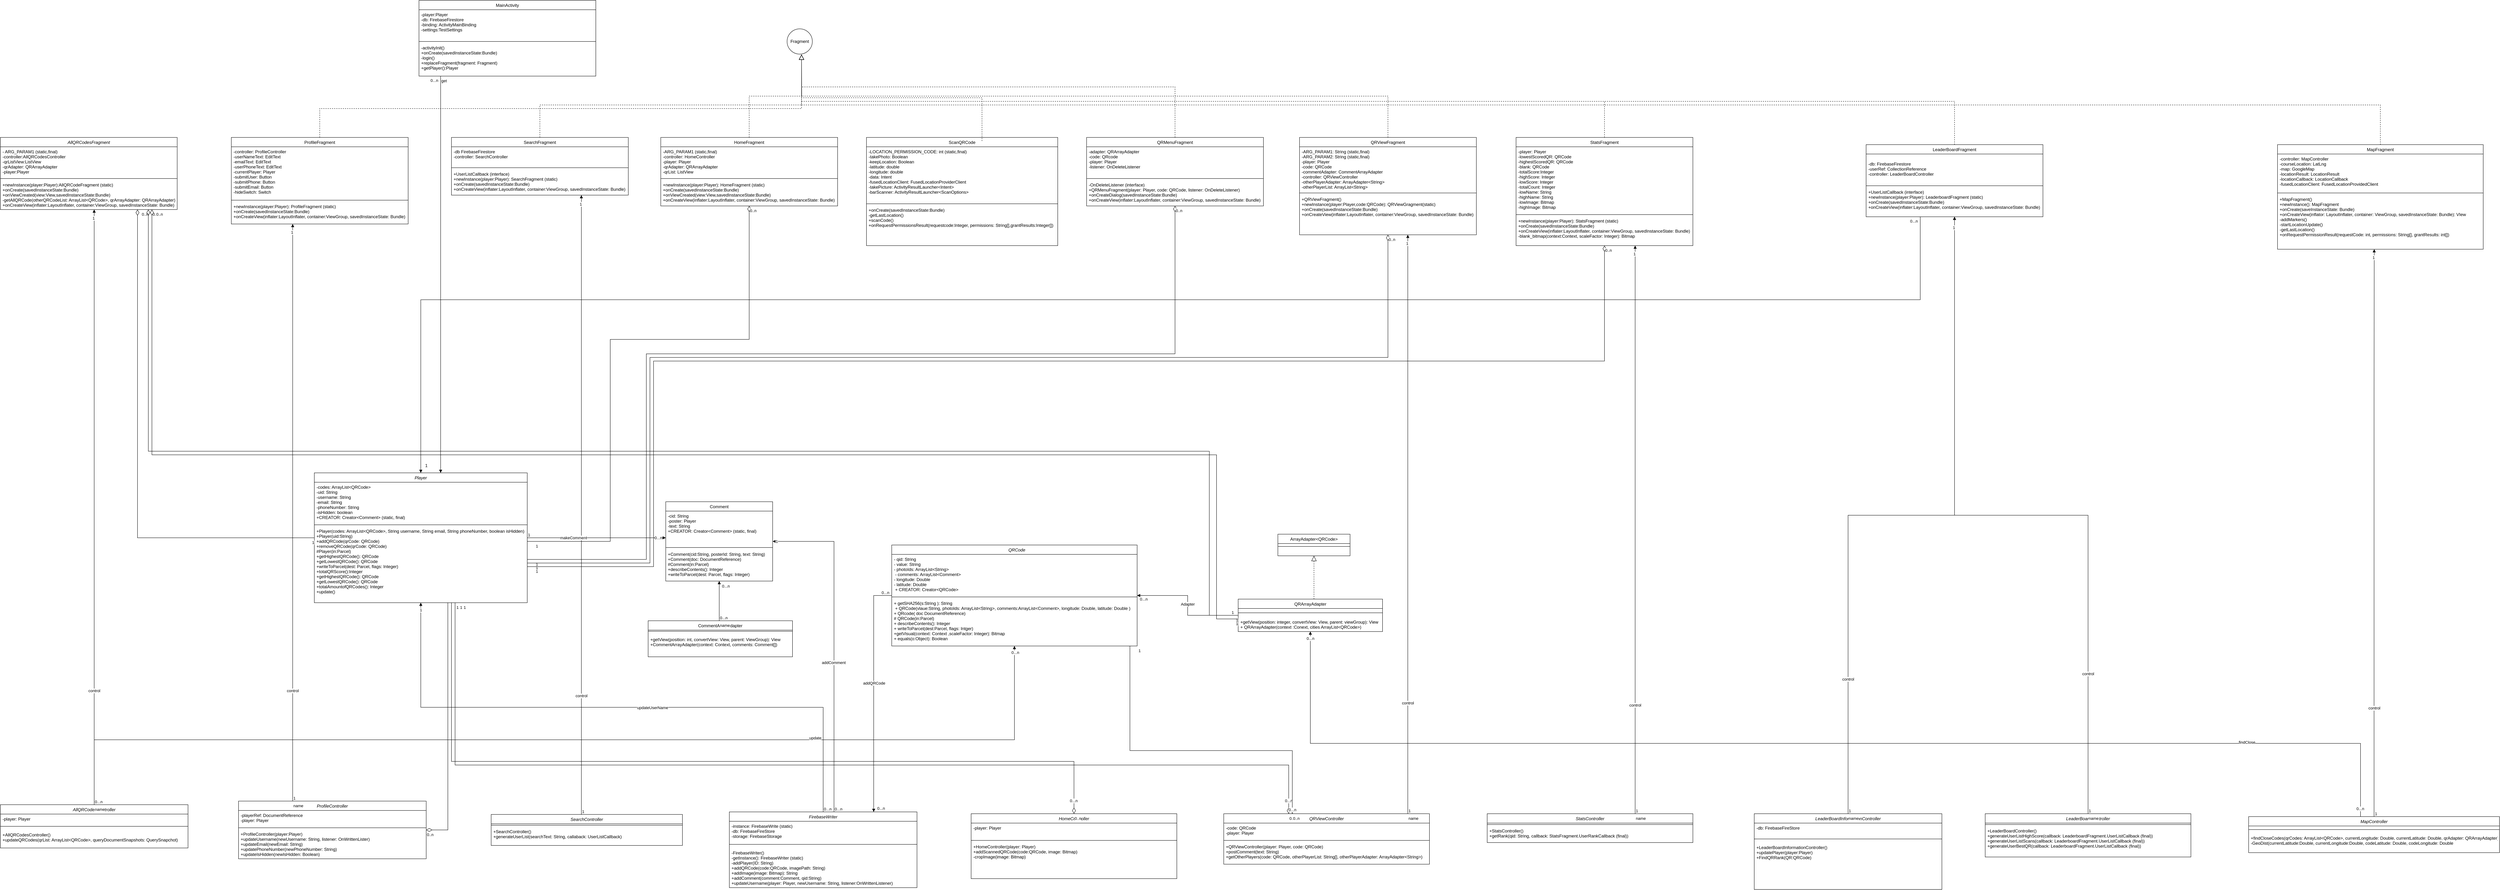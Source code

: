 <mxfile version="21.1.2" type="github">
  <diagram id="C5RBs43oDa-KdzZeNtuy" name="Page-1">
    <mxGraphModel dx="6160" dy="3805" grid="1" gridSize="10" guides="1" tooltips="1" connect="1" arrows="1" fold="1" page="1" pageScale="1" pageWidth="10000" pageHeight="10000" math="0" shadow="0">
      <root>
        <mxCell id="WIyWlLk6GJQsqaUBKTNV-0" />
        <mxCell id="WIyWlLk6GJQsqaUBKTNV-1" parent="WIyWlLk6GJQsqaUBKTNV-0" />
        <mxCell id="zkfFHV4jXpPFQw0GAbJ--0" value="AllQRCodesFragment" style="swimlane;fontStyle=2;align=center;verticalAlign=top;childLayout=stackLayout;horizontal=1;startSize=26;horizontalStack=0;resizeParent=1;resizeLast=0;collapsible=1;marginBottom=0;rounded=0;shadow=0;strokeWidth=1;" parent="WIyWlLk6GJQsqaUBKTNV-1" vertex="1">
          <mxGeometry x="770" y="820" width="490" height="200" as="geometry">
            <mxRectangle x="230" y="140" width="160" height="26" as="alternateBounds" />
          </mxGeometry>
        </mxCell>
        <mxCell id="zkfFHV4jXpPFQw0GAbJ--3" value="- ARG_PARAM1 (static,final)&#xa;-controller:AllQRCodesController&#xa;-qrListView:ListView&#xa;-qrAdapter: QRArrayAdapter&#xa;-player:Player" style="text;align=left;verticalAlign=top;spacingLeft=4;spacingRight=4;overflow=hidden;rotatable=0;points=[[0,0.5],[1,0.5]];portConstraint=eastwest;rounded=0;shadow=0;html=0;" parent="zkfFHV4jXpPFQw0GAbJ--0" vertex="1">
          <mxGeometry y="26" width="490" height="84" as="geometry" />
        </mxCell>
        <mxCell id="zkfFHV4jXpPFQw0GAbJ--4" value="" style="line;html=1;strokeWidth=1;align=left;verticalAlign=middle;spacingTop=-1;spacingLeft=3;spacingRight=3;rotatable=0;labelPosition=right;points=[];portConstraint=eastwest;" parent="zkfFHV4jXpPFQw0GAbJ--0" vertex="1">
          <mxGeometry y="110" width="490" height="8" as="geometry" />
        </mxCell>
        <mxCell id="zkfFHV4jXpPFQw0GAbJ--5" value="+newInstance(player:Player):AllQRCodeFragment (static)&#xa;+onCreate(savedInstanceState:Bundle)&#xa;+onViewCreated(view:View,savedInstanceState:Bundle)&#xa;-getAllQRCode(otherQRCodeList: ArrayList&lt;QRCode&gt;, qrArrayAdapter: QRArrayAdapter)&#xa;+onCreateView(inflater:LayoutInflater, container:ViewGroup, savedInstanceState: Bundle)&#xa;" style="text;align=left;verticalAlign=top;spacingLeft=4;spacingRight=4;overflow=hidden;rotatable=0;points=[[0,0.5],[1,0.5]];portConstraint=eastwest;" parent="zkfFHV4jXpPFQw0GAbJ--0" vertex="1">
          <mxGeometry y="118" width="490" height="82" as="geometry" />
        </mxCell>
        <mxCell id="zkfFHV4jXpPFQw0GAbJ--17" value="HomeFragment" style="swimlane;fontStyle=0;align=center;verticalAlign=top;childLayout=stackLayout;horizontal=1;startSize=26;horizontalStack=0;resizeParent=1;resizeLast=0;collapsible=1;marginBottom=0;rounded=0;shadow=0;strokeWidth=1;" parent="WIyWlLk6GJQsqaUBKTNV-1" vertex="1">
          <mxGeometry x="2600" y="820" width="490" height="190" as="geometry">
            <mxRectangle x="550" y="140" width="160" height="26" as="alternateBounds" />
          </mxGeometry>
        </mxCell>
        <mxCell id="zkfFHV4jXpPFQw0GAbJ--22" value="-ARG_PARAM1 (static,final)&#xa;-controller: HomeController &#xa;-player: Player &#xa;-qrAdapter: QRArrayAdapter &#xa;-qrList: ListView" style="text;align=left;verticalAlign=top;spacingLeft=4;spacingRight=4;overflow=hidden;rotatable=0;points=[[0,0.5],[1,0.5]];portConstraint=eastwest;rounded=0;shadow=0;html=0;" parent="zkfFHV4jXpPFQw0GAbJ--17" vertex="1">
          <mxGeometry y="26" width="490" height="84" as="geometry" />
        </mxCell>
        <mxCell id="zkfFHV4jXpPFQw0GAbJ--23" value="" style="line;html=1;strokeWidth=1;align=left;verticalAlign=middle;spacingTop=-1;spacingLeft=3;spacingRight=3;rotatable=0;labelPosition=right;points=[];portConstraint=eastwest;" parent="zkfFHV4jXpPFQw0GAbJ--17" vertex="1">
          <mxGeometry y="110" width="490" height="8" as="geometry" />
        </mxCell>
        <mxCell id="zkfFHV4jXpPFQw0GAbJ--25" value="+newInstance(player:Player): HomeFragment (static)&#xa;+onCreate(savedInstanceState:Bundle)&#xa;+onViewCreated(view:View,savedInstanceState:Bundle)&#xa;+onCreateView(inflater:LayoutInflater, container:ViewGroup, savedInstanceState: Bundle)&#xa;" style="text;align=left;verticalAlign=top;spacingLeft=4;spacingRight=4;overflow=hidden;rotatable=0;points=[[0,0.5],[1,0.5]];portConstraint=eastwest;" parent="zkfFHV4jXpPFQw0GAbJ--17" vertex="1">
          <mxGeometry y="118" width="490" height="72" as="geometry" />
        </mxCell>
        <mxCell id="Rxjch3xxAt8xjpJPrTWE-7" value="LeaderBoardFragment" style="swimlane;fontStyle=0;align=center;verticalAlign=top;childLayout=stackLayout;horizontal=1;startSize=26;horizontalStack=0;resizeParent=1;resizeLast=0;collapsible=1;marginBottom=0;rounded=0;shadow=0;strokeWidth=1;" parent="WIyWlLk6GJQsqaUBKTNV-1" vertex="1">
          <mxGeometry x="5940" y="840" width="490" height="200" as="geometry">
            <mxRectangle x="550" y="140" width="160" height="26" as="alternateBounds" />
          </mxGeometry>
        </mxCell>
        <mxCell id="Rxjch3xxAt8xjpJPrTWE-8" value="&#xa;-db: FirebaseFirestore&#xa;-userRef: CollectionReference&#xa;-controller: LeaderBoardController" style="text;align=left;verticalAlign=top;spacingLeft=4;spacingRight=4;overflow=hidden;rotatable=0;points=[[0,0.5],[1,0.5]];portConstraint=eastwest;rounded=0;shadow=0;html=0;" parent="Rxjch3xxAt8xjpJPrTWE-7" vertex="1">
          <mxGeometry y="26" width="490" height="84" as="geometry" />
        </mxCell>
        <mxCell id="Rxjch3xxAt8xjpJPrTWE-9" value="" style="line;html=1;strokeWidth=1;align=left;verticalAlign=middle;spacingTop=-1;spacingLeft=3;spacingRight=3;rotatable=0;labelPosition=right;points=[];portConstraint=eastwest;" parent="Rxjch3xxAt8xjpJPrTWE-7" vertex="1">
          <mxGeometry y="110" width="490" height="8" as="geometry" />
        </mxCell>
        <mxCell id="Rxjch3xxAt8xjpJPrTWE-10" value="+UserListCallback (interface)&#xa;+newInstance(player:Player): LeaderboardFragment (static)&#xa;+onCreate(savedInstanceState:Bundle)&#xa;+onCreateView(inflater:LayoutInflater, container:ViewGroup, savedInstanceState: Bundle)&#xa;" style="text;align=left;verticalAlign=top;spacingLeft=4;spacingRight=4;overflow=hidden;rotatable=0;points=[[0,0.5],[1,0.5]];portConstraint=eastwest;" parent="Rxjch3xxAt8xjpJPrTWE-7" vertex="1">
          <mxGeometry y="118" width="490" height="82" as="geometry" />
        </mxCell>
        <mxCell id="Rxjch3xxAt8xjpJPrTWE-12" value="MainActivity" style="swimlane;fontStyle=0;align=center;verticalAlign=top;childLayout=stackLayout;horizontal=1;startSize=26;horizontalStack=0;resizeParent=1;resizeLast=0;collapsible=1;marginBottom=0;rounded=0;shadow=0;strokeWidth=1;" parent="WIyWlLk6GJQsqaUBKTNV-1" vertex="1">
          <mxGeometry x="1930" y="440" width="490" height="210" as="geometry">
            <mxRectangle x="550" y="140" width="160" height="26" as="alternateBounds" />
          </mxGeometry>
        </mxCell>
        <mxCell id="Rxjch3xxAt8xjpJPrTWE-13" value="-player:Player&#xa;-db: FirebaseFirestore&#xa;-binding: ActivityMainBinding&#xa;-settings:TestSettings&#xa;" style="text;align=left;verticalAlign=top;spacingLeft=4;spacingRight=4;overflow=hidden;rotatable=0;points=[[0,0.5],[1,0.5]];portConstraint=eastwest;rounded=0;shadow=0;html=0;" parent="Rxjch3xxAt8xjpJPrTWE-12" vertex="1">
          <mxGeometry y="26" width="490" height="84" as="geometry" />
        </mxCell>
        <mxCell id="Rxjch3xxAt8xjpJPrTWE-14" value="" style="line;html=1;strokeWidth=1;align=left;verticalAlign=middle;spacingTop=-1;spacingLeft=3;spacingRight=3;rotatable=0;labelPosition=right;points=[];portConstraint=eastwest;" parent="Rxjch3xxAt8xjpJPrTWE-12" vertex="1">
          <mxGeometry y="110" width="490" height="8" as="geometry" />
        </mxCell>
        <mxCell id="Rxjch3xxAt8xjpJPrTWE-15" value="-activityInit()&#xa;+onCreate(savedInstanceState:Bundle)&#xa;-login()&#xa;+replaceFragment(fragment: Fragment)&#xa;+getPlayer():Player" style="text;align=left;verticalAlign=top;spacingLeft=4;spacingRight=4;overflow=hidden;rotatable=0;points=[[0,0.5],[1,0.5]];portConstraint=eastwest;" parent="Rxjch3xxAt8xjpJPrTWE-12" vertex="1">
          <mxGeometry y="118" width="490" height="92" as="geometry" />
        </mxCell>
        <mxCell id="Rxjch3xxAt8xjpJPrTWE-20" value="QRMenuFragment" style="swimlane;fontStyle=0;align=center;verticalAlign=top;childLayout=stackLayout;horizontal=1;startSize=26;horizontalStack=0;resizeParent=1;resizeLast=0;collapsible=1;marginBottom=0;rounded=0;shadow=0;strokeWidth=1;" parent="WIyWlLk6GJQsqaUBKTNV-1" vertex="1">
          <mxGeometry x="3780" y="820" width="490" height="190" as="geometry">
            <mxRectangle x="550" y="140" width="160" height="26" as="alternateBounds" />
          </mxGeometry>
        </mxCell>
        <mxCell id="Rxjch3xxAt8xjpJPrTWE-21" value="-adapter: QRArrayAdapter &#xa;-code: QRcode&#xa;-player: Player&#xa;-listener: OnDeleteListener&#xa;" style="text;align=left;verticalAlign=top;spacingLeft=4;spacingRight=4;overflow=hidden;rotatable=0;points=[[0,0.5],[1,0.5]];portConstraint=eastwest;rounded=0;shadow=0;html=0;" parent="Rxjch3xxAt8xjpJPrTWE-20" vertex="1">
          <mxGeometry y="26" width="490" height="84" as="geometry" />
        </mxCell>
        <mxCell id="Rxjch3xxAt8xjpJPrTWE-22" value="" style="line;html=1;strokeWidth=1;align=left;verticalAlign=middle;spacingTop=-1;spacingLeft=3;spacingRight=3;rotatable=0;labelPosition=right;points=[];portConstraint=eastwest;" parent="Rxjch3xxAt8xjpJPrTWE-20" vertex="1">
          <mxGeometry y="110" width="490" height="8" as="geometry" />
        </mxCell>
        <mxCell id="Rxjch3xxAt8xjpJPrTWE-23" value="-OnDeleteListener (interface)&#xa;+QRMenuFragment(player: Player, code: QRCode, listener: OnDeleteListener)&#xa;+onCreateDialog(savedInstanceState:Bundle)&#xa;+onCreateView(inflater:LayoutInflater, container:ViewGroup, savedInstanceState: Bundle)&#xa;" style="text;align=left;verticalAlign=top;spacingLeft=4;spacingRight=4;overflow=hidden;rotatable=0;points=[[0,0.5],[1,0.5]];portConstraint=eastwest;" parent="Rxjch3xxAt8xjpJPrTWE-20" vertex="1">
          <mxGeometry y="118" width="490" height="72" as="geometry" />
        </mxCell>
        <mxCell id="Rxjch3xxAt8xjpJPrTWE-24" value="QRViewFragment" style="swimlane;fontStyle=0;align=center;verticalAlign=top;childLayout=stackLayout;horizontal=1;startSize=26;horizontalStack=0;resizeParent=1;resizeLast=0;collapsible=1;marginBottom=0;rounded=0;shadow=0;strokeWidth=1;" parent="WIyWlLk6GJQsqaUBKTNV-1" vertex="1">
          <mxGeometry x="4370" y="820" width="490" height="270" as="geometry">
            <mxRectangle x="550" y="140" width="160" height="26" as="alternateBounds" />
          </mxGeometry>
        </mxCell>
        <mxCell id="Rxjch3xxAt8xjpJPrTWE-25" value="-ARG_PARAM1: String (static,final)&#xa;-ARG_PARAM2: String (static,final)&#xa;-player: Player&#xa;-code: QRCode&#xa;-commentAdapter: CommentArrayAdapter&#xa;-controller: QRViewController&#xa;-otherPlayerAdapter: ArrayAdapter&lt;String&gt;&#xa;-otherPlayerList: ArrayList&lt;String&gt;" style="text;align=left;verticalAlign=top;spacingLeft=4;spacingRight=4;overflow=hidden;rotatable=0;points=[[0,0.5],[1,0.5]];portConstraint=eastwest;rounded=0;shadow=0;html=0;" parent="Rxjch3xxAt8xjpJPrTWE-24" vertex="1">
          <mxGeometry y="26" width="490" height="124" as="geometry" />
        </mxCell>
        <mxCell id="Rxjch3xxAt8xjpJPrTWE-26" value="" style="line;html=1;strokeWidth=1;align=left;verticalAlign=middle;spacingTop=-1;spacingLeft=3;spacingRight=3;rotatable=0;labelPosition=right;points=[];portConstraint=eastwest;" parent="Rxjch3xxAt8xjpJPrTWE-24" vertex="1">
          <mxGeometry y="150" width="490" height="8" as="geometry" />
        </mxCell>
        <mxCell id="Rxjch3xxAt8xjpJPrTWE-27" value="+QRViewFragment()&#xa;+newInstance(player:Player,code:QRCode): QRViewGragment(static)&#xa;+onCreate(savedInstanceState:Bundle)&#xa;+onCreateView(inflater:LayoutInflater, container:ViewGroup, savedInstanceState: Bundle)&#xa;" style="text;align=left;verticalAlign=top;spacingLeft=4;spacingRight=4;overflow=hidden;rotatable=0;points=[[0,0.5],[1,0.5]];portConstraint=eastwest;" parent="Rxjch3xxAt8xjpJPrTWE-24" vertex="1">
          <mxGeometry y="158" width="490" height="112" as="geometry" />
        </mxCell>
        <mxCell id="Rxjch3xxAt8xjpJPrTWE-28" value="ScanQRCode" style="swimlane;fontStyle=0;align=center;verticalAlign=top;childLayout=stackLayout;horizontal=1;startSize=26;horizontalStack=0;resizeParent=1;resizeLast=0;collapsible=1;marginBottom=0;rounded=0;shadow=0;strokeWidth=1;" parent="WIyWlLk6GJQsqaUBKTNV-1" vertex="1">
          <mxGeometry x="3170" y="820" width="530" height="300" as="geometry">
            <mxRectangle x="550" y="140" width="160" height="26" as="alternateBounds" />
          </mxGeometry>
        </mxCell>
        <mxCell id="Rxjch3xxAt8xjpJPrTWE-29" value="-LOCATION_PERMISSION_CODE: int (static,final)&#xa;-takePhoto: Boolean&#xa;-keepLocation: Boolean&#xa;-latitude: double&#xa;-longitude: double&#xa;-data: Intent&#xa;-fusedLocationClient: FusedLocationProviderClient&#xa;-takePicture: ActivityResultLauncher&lt;Intent&gt;&#xa;-barScanner: ActivityResultLauncher&lt;ScanOptions&gt;" style="text;align=left;verticalAlign=top;spacingLeft=4;spacingRight=4;overflow=hidden;rotatable=0;points=[[0,0.5],[1,0.5]];portConstraint=eastwest;rounded=0;shadow=0;html=0;" parent="Rxjch3xxAt8xjpJPrTWE-28" vertex="1">
          <mxGeometry y="26" width="530" height="154" as="geometry" />
        </mxCell>
        <mxCell id="Rxjch3xxAt8xjpJPrTWE-30" value="" style="line;html=1;strokeWidth=1;align=left;verticalAlign=middle;spacingTop=-1;spacingLeft=3;spacingRight=3;rotatable=0;labelPosition=right;points=[];portConstraint=eastwest;" parent="Rxjch3xxAt8xjpJPrTWE-28" vertex="1">
          <mxGeometry y="180" width="530" height="8" as="geometry" />
        </mxCell>
        <mxCell id="Rxjch3xxAt8xjpJPrTWE-31" value="+onCreate(savedInstanceState:Bundle)&#xa;-getLastLocation()&#xa;+scanCode()&#xa;+onRequestPermissionsResult(requestcode:Integer, permissions: String[],grantResults:Integer[])" style="text;align=left;verticalAlign=top;spacingLeft=4;spacingRight=4;overflow=hidden;rotatable=0;points=[[0,0.5],[1,0.5]];portConstraint=eastwest;" parent="Rxjch3xxAt8xjpJPrTWE-28" vertex="1">
          <mxGeometry y="188" width="530" height="112" as="geometry" />
        </mxCell>
        <mxCell id="Rxjch3xxAt8xjpJPrTWE-33" value="SearchFragment" style="swimlane;fontStyle=0;align=center;verticalAlign=top;childLayout=stackLayout;horizontal=1;startSize=26;horizontalStack=0;resizeParent=1;resizeLast=0;collapsible=1;marginBottom=0;rounded=0;shadow=0;strokeWidth=1;" parent="WIyWlLk6GJQsqaUBKTNV-1" vertex="1">
          <mxGeometry x="2020" y="820" width="490" height="160" as="geometry">
            <mxRectangle x="550" y="140" width="160" height="26" as="alternateBounds" />
          </mxGeometry>
        </mxCell>
        <mxCell id="Rxjch3xxAt8xjpJPrTWE-34" value="-db FirebaseFirestore&#xa;-controller: SearchController" style="text;align=left;verticalAlign=top;spacingLeft=4;spacingRight=4;overflow=hidden;rotatable=0;points=[[0,0.5],[1,0.5]];portConstraint=eastwest;rounded=0;shadow=0;html=0;" parent="Rxjch3xxAt8xjpJPrTWE-33" vertex="1">
          <mxGeometry y="26" width="490" height="54" as="geometry" />
        </mxCell>
        <mxCell id="Rxjch3xxAt8xjpJPrTWE-35" value="" style="line;html=1;strokeWidth=1;align=left;verticalAlign=middle;spacingTop=-1;spacingLeft=3;spacingRight=3;rotatable=0;labelPosition=right;points=[];portConstraint=eastwest;" parent="Rxjch3xxAt8xjpJPrTWE-33" vertex="1">
          <mxGeometry y="80" width="490" height="8" as="geometry" />
        </mxCell>
        <mxCell id="Rxjch3xxAt8xjpJPrTWE-36" value="+UserListCallback (interface) &#xa;+newInstance(player:Player): SearchFragment (static)&#xa;+onCreate(savedInstanceState:Bundle)&#xa;+onCreateView(inflater:LayoutInflater, container:ViewGroup, savedInstanceState: Bundle)&#xa;" style="text;align=left;verticalAlign=top;spacingLeft=4;spacingRight=4;overflow=hidden;rotatable=0;points=[[0,0.5],[1,0.5]];portConstraint=eastwest;" parent="Rxjch3xxAt8xjpJPrTWE-33" vertex="1">
          <mxGeometry y="88" width="490" height="72" as="geometry" />
        </mxCell>
        <mxCell id="Rxjch3xxAt8xjpJPrTWE-37" value="StatsFragment" style="swimlane;fontStyle=0;align=center;verticalAlign=top;childLayout=stackLayout;horizontal=1;startSize=26;horizontalStack=0;resizeParent=1;resizeLast=0;collapsible=1;marginBottom=0;rounded=0;shadow=0;strokeWidth=1;" parent="WIyWlLk6GJQsqaUBKTNV-1" vertex="1">
          <mxGeometry x="4970" y="820" width="490" height="300" as="geometry">
            <mxRectangle x="550" y="140" width="160" height="26" as="alternateBounds" />
          </mxGeometry>
        </mxCell>
        <mxCell id="Rxjch3xxAt8xjpJPrTWE-38" value="-player: Player&#xa;-lowestScoredQR: QRCode&#xa;-highestScoredQR: QRCode&#xa;-blank: QRCode&#xa;-totalScore:Integer&#xa;-highScore: Integer&#xa;-lowScore: Integer &#xa;-totalCount: Integer&#xa;-lowName: String &#xa;-highName: String &#xa;-lowImage: Bitmap&#xa;-highImage: Bitmap" style="text;align=left;verticalAlign=top;spacingLeft=4;spacingRight=4;overflow=hidden;rotatable=0;points=[[0,0.5],[1,0.5]];portConstraint=eastwest;rounded=0;shadow=0;html=0;" parent="Rxjch3xxAt8xjpJPrTWE-37" vertex="1">
          <mxGeometry y="26" width="490" height="184" as="geometry" />
        </mxCell>
        <mxCell id="Rxjch3xxAt8xjpJPrTWE-39" value="" style="line;html=1;strokeWidth=1;align=left;verticalAlign=middle;spacingTop=-1;spacingLeft=3;spacingRight=3;rotatable=0;labelPosition=right;points=[];portConstraint=eastwest;" parent="Rxjch3xxAt8xjpJPrTWE-37" vertex="1">
          <mxGeometry y="210" width="490" height="8" as="geometry" />
        </mxCell>
        <mxCell id="Rxjch3xxAt8xjpJPrTWE-40" value="+newInstance(player:Player): StatsFragment (static)&#xa;+onCreate(savedInstanceState:Bundle)&#xa;+onCreateView(inflater:LayoutInflater, container:ViewGroup, savedInstanceState: Bundle)&#xa;-blank_bitmap(context:Context, scaleFactor: Integer): Bitmap" style="text;align=left;verticalAlign=top;spacingLeft=4;spacingRight=4;overflow=hidden;rotatable=0;points=[[0,0.5],[1,0.5]];portConstraint=eastwest;" parent="Rxjch3xxAt8xjpJPrTWE-37" vertex="1">
          <mxGeometry y="218" width="490" height="72" as="geometry" />
        </mxCell>
        <mxCell id="Rxjch3xxAt8xjpJPrTWE-49" value="" style="group" parent="WIyWlLk6GJQsqaUBKTNV-1" vertex="1" connectable="0">
          <mxGeometry x="1640" y="1750" width="590" height="360" as="geometry" />
        </mxCell>
        <mxCell id="Rxjch3xxAt8xjpJPrTWE-50" value="Player" style="swimlane;fontStyle=2;align=center;verticalAlign=top;childLayout=stackLayout;horizontal=1;startSize=26;horizontalStack=0;resizeParent=1;resizeLast=0;collapsible=1;marginBottom=0;rounded=0;shadow=0;strokeWidth=1;" parent="Rxjch3xxAt8xjpJPrTWE-49" vertex="1">
          <mxGeometry width="590" height="360" as="geometry">
            <mxRectangle x="220" y="120" width="160" height="26" as="alternateBounds" />
          </mxGeometry>
        </mxCell>
        <mxCell id="Rxjch3xxAt8xjpJPrTWE-51" value="-codes: ArrayList&lt;QRCode&gt;&#xa;-uid: String&#xa;-username: String&#xa;-email: String&#xa;-phoneNumber: String&#xa;-isHidden: boolean&#xa;+CREATOR: Creator&lt;Comment&gt; (static, final)" style="text;align=left;verticalAlign=top;spacingLeft=4;spacingRight=4;overflow=hidden;rotatable=0;points=[[0,0.5],[1,0.5]];portConstraint=eastwest;" parent="Rxjch3xxAt8xjpJPrTWE-50" vertex="1">
          <mxGeometry y="26" width="590" height="114" as="geometry" />
        </mxCell>
        <mxCell id="Rxjch3xxAt8xjpJPrTWE-52" value="" style="line;html=1;strokeWidth=1;align=left;verticalAlign=middle;spacingTop=-1;spacingLeft=3;spacingRight=3;rotatable=0;labelPosition=right;points=[];portConstraint=eastwest;" parent="Rxjch3xxAt8xjpJPrTWE-50" vertex="1">
          <mxGeometry y="140" width="590" height="8" as="geometry" />
        </mxCell>
        <mxCell id="Rxjch3xxAt8xjpJPrTWE-53" value="+Player(codes: ArrayList&lt;QRCode&gt;, String username, String email, String phoneNumber, boolean isHidden)&#xa;+Player(uid:String)&#xa;+addQRCode(qrCode: QRCode)&#xa;+removeQRCode(qrCode: QRCode)&#xa;#Player(in:Parcel)&#xa;+getHighestQRCode(): QRCode&#xa;+getLowestQRCode(): QRCode&#xa;+writeToParcel(dest: Parcel, flags: Integer)&#xa;+totalQRScore():Integer&#xa;+getHighestQRCode(): QRCode&#xa;+getLowestQRCode(): QRCode&#xa;+totalAmountofQRCodes(): Integer&#xa;+update()&#xa;&#xa;" style="text;align=left;verticalAlign=top;spacingLeft=4;spacingRight=4;overflow=hidden;rotatable=0;points=[[0,0.5],[1,0.5]];portConstraint=eastwest;" parent="Rxjch3xxAt8xjpJPrTWE-50" vertex="1">
          <mxGeometry y="148" width="590" height="212" as="geometry" />
        </mxCell>
        <mxCell id="Rxjch3xxAt8xjpJPrTWE-54" value="" style="group" parent="WIyWlLk6GJQsqaUBKTNV-1" vertex="1" connectable="0">
          <mxGeometry x="2540" y="1830" width="400" height="250" as="geometry" />
        </mxCell>
        <mxCell id="Rxjch3xxAt8xjpJPrTWE-55" value="Comment" style="swimlane;fontStyle=0;align=center;verticalAlign=top;childLayout=stackLayout;horizontal=1;startSize=26;horizontalStack=0;resizeParent=1;resizeLast=0;collapsible=1;marginBottom=0;rounded=0;shadow=0;strokeWidth=1;" parent="Rxjch3xxAt8xjpJPrTWE-54" vertex="1">
          <mxGeometry x="73.81" width="296.19" height="220" as="geometry">
            <mxRectangle x="550" y="140" width="160" height="26" as="alternateBounds" />
          </mxGeometry>
        </mxCell>
        <mxCell id="Rxjch3xxAt8xjpJPrTWE-56" value="-cid: String&#xa;-poster: Player&#xa;-text: String&#xa;+CREATOR: Creator&lt;Comment&gt; (static, final)" style="text;align=left;verticalAlign=top;spacingLeft=4;spacingRight=4;overflow=hidden;rotatable=0;points=[[0,0.5],[1,0.5]];portConstraint=eastwest;" parent="Rxjch3xxAt8xjpJPrTWE-55" vertex="1">
          <mxGeometry y="26" width="296.19" height="95.765" as="geometry" />
        </mxCell>
        <mxCell id="Rxjch3xxAt8xjpJPrTWE-57" value="" style="line;html=1;strokeWidth=1;align=left;verticalAlign=middle;spacingTop=-1;spacingLeft=3;spacingRight=3;rotatable=0;labelPosition=right;points=[];portConstraint=eastwest;" parent="Rxjch3xxAt8xjpJPrTWE-55" vertex="1">
          <mxGeometry y="121.765" width="296.19" height="10.353" as="geometry" />
        </mxCell>
        <mxCell id="Rxjch3xxAt8xjpJPrTWE-58" value="+Comment(cid:String, posterId: String, text: String)&#xa;+Comment(doc: DocumentReference)&#xa;#Comment(in:Parcel)&#xa;+describeContents(): Integer&#xa;+writeToParcel(dest: Parcel, flags: Integer)&#xa;" style="text;align=left;verticalAlign=top;spacingLeft=4;spacingRight=4;overflow=hidden;rotatable=0;points=[[0,0.5],[1,0.5]];portConstraint=eastwest;" parent="Rxjch3xxAt8xjpJPrTWE-55" vertex="1">
          <mxGeometry y="132.118" width="296.19" height="77.88" as="geometry" />
        </mxCell>
        <mxCell id="Rxjch3xxAt8xjpJPrTWE-60" value="" style="group" parent="WIyWlLk6GJQsqaUBKTNV-1" vertex="1" connectable="0">
          <mxGeometry x="4310" y="1920" width="200" height="60" as="geometry" />
        </mxCell>
        <mxCell id="Rxjch3xxAt8xjpJPrTWE-61" value="ArrayAdapter&lt;QRCode&gt;" style="swimlane;fontStyle=0;align=center;verticalAlign=top;childLayout=stackLayout;horizontal=1;startSize=26;horizontalStack=0;resizeParent=1;resizeLast=0;collapsible=1;marginBottom=0;rounded=0;shadow=0;strokeWidth=1;container=0;" parent="Rxjch3xxAt8xjpJPrTWE-60" vertex="1">
          <mxGeometry width="200" height="60" as="geometry">
            <mxRectangle x="220" y="120" width="160" height="26" as="alternateBounds" />
          </mxGeometry>
        </mxCell>
        <mxCell id="Rxjch3xxAt8xjpJPrTWE-62" value="" style="line;html=1;strokeWidth=1;align=left;verticalAlign=middle;spacingTop=-1;spacingLeft=3;spacingRight=3;rotatable=0;labelPosition=right;points=[];portConstraint=eastwest;container=0;" parent="Rxjch3xxAt8xjpJPrTWE-61" vertex="1">
          <mxGeometry y="26" width="200" height="16" as="geometry" />
        </mxCell>
        <mxCell id="Rxjch3xxAt8xjpJPrTWE-69" value="" style="group" parent="WIyWlLk6GJQsqaUBKTNV-1" vertex="1" connectable="0">
          <mxGeometry x="4200" y="2100" width="400" height="90" as="geometry" />
        </mxCell>
        <mxCell id="Rxjch3xxAt8xjpJPrTWE-70" value="QRArrayAdapter" style="swimlane;fontStyle=0;align=center;verticalAlign=top;childLayout=stackLayout;horizontal=1;startSize=26;horizontalStack=0;resizeParent=1;resizeLast=0;collapsible=1;marginBottom=0;rounded=0;shadow=0;strokeWidth=1;container=0;" parent="Rxjch3xxAt8xjpJPrTWE-69" vertex="1">
          <mxGeometry width="400" height="90" as="geometry">
            <mxRectangle x="220" y="120" width="160" height="26" as="alternateBounds" />
          </mxGeometry>
        </mxCell>
        <mxCell id="Rxjch3xxAt8xjpJPrTWE-71" value="" style="line;html=1;strokeWidth=1;align=left;verticalAlign=middle;spacingTop=-1;spacingLeft=3;spacingRight=3;rotatable=0;labelPosition=right;points=[];portConstraint=eastwest;container=0;" parent="Rxjch3xxAt8xjpJPrTWE-69" vertex="1">
          <mxGeometry y="26" width="400" height="24" as="geometry" />
        </mxCell>
        <mxCell id="Rxjch3xxAt8xjpJPrTWE-72" value="+getView(position: integer, convertView: View, parent: viewGroup): View&#xa;+ QRArrayAdapter(context :Conext, cities ArrayList&lt;QRCode&gt;)" style="text;align=left;verticalAlign=top;spacingLeft=4;spacingRight=4;overflow=hidden;rotatable=0;points=[[0,0.5],[1,0.5]];portConstraint=eastwest;container=0;" parent="Rxjch3xxAt8xjpJPrTWE-69" vertex="1">
          <mxGeometry y="50" width="400" height="30" as="geometry" />
        </mxCell>
        <mxCell id="Rxjch3xxAt8xjpJPrTWE-77" value="" style="group" parent="WIyWlLk6GJQsqaUBKTNV-1" vertex="1" connectable="0">
          <mxGeometry x="2565" y="2160" width="400" height="100" as="geometry" />
        </mxCell>
        <mxCell id="Rxjch3xxAt8xjpJPrTWE-78" value="CommentArrayAdapter" style="swimlane;fontStyle=0;align=center;verticalAlign=top;childLayout=stackLayout;horizontal=1;startSize=26;horizontalStack=0;resizeParent=1;resizeLast=0;collapsible=1;marginBottom=0;rounded=0;shadow=0;strokeWidth=1;container=0;" parent="Rxjch3xxAt8xjpJPrTWE-77" vertex="1">
          <mxGeometry width="400" height="100" as="geometry">
            <mxRectangle x="220" y="120" width="160" height="26" as="alternateBounds" />
          </mxGeometry>
        </mxCell>
        <mxCell id="Rxjch3xxAt8xjpJPrTWE-79" value="" style="line;html=1;strokeWidth=1;align=left;verticalAlign=middle;spacingTop=-1;spacingLeft=3;spacingRight=3;rotatable=0;labelPosition=right;points=[];portConstraint=eastwest;container=0;" parent="Rxjch3xxAt8xjpJPrTWE-77" vertex="1">
          <mxGeometry y="20" width="400" height="18.462" as="geometry" />
        </mxCell>
        <mxCell id="Rxjch3xxAt8xjpJPrTWE-80" value="+getView(position: int, convertView: View, parent: ViewGroup): View&#xa;+CommentArrayAdapter(context: Context, comments: Comment[])" style="text;align=left;verticalAlign=top;spacingLeft=4;spacingRight=4;overflow=hidden;rotatable=0;points=[[0,0.5],[1,0.5]];portConstraint=eastwest;container=0;" parent="Rxjch3xxAt8xjpJPrTWE-77" vertex="1">
          <mxGeometry y="38.462" width="400" height="61.538" as="geometry" />
        </mxCell>
        <mxCell id="Rxjch3xxAt8xjpJPrTWE-81" value="    QRCode" style="swimlane;fontStyle=2;align=center;verticalAlign=top;childLayout=stackLayout;horizontal=1;startSize=26;horizontalStack=0;resizeParent=1;resizeLast=0;collapsible=1;marginBottom=0;rounded=0;shadow=0;strokeWidth=1;" parent="WIyWlLk6GJQsqaUBKTNV-1" vertex="1">
          <mxGeometry x="3240" y="1950" width="680" height="280" as="geometry">
            <mxRectangle x="220" y="120" width="160" height="26" as="alternateBounds" />
          </mxGeometry>
        </mxCell>
        <mxCell id="Rxjch3xxAt8xjpJPrTWE-82" value="- qid: String&#xa;- value: String&#xa;- photoIds: ArrayList&lt;String&gt; &#xa; - comments: ArrayList&lt;Comment&gt; &#xa;- longitude: Double&#xa;- latitude: Double&#xa; + CREATOR: Creator&lt;QRCode&gt;&#xa;" style="text;align=left;verticalAlign=top;spacingLeft=4;spacingRight=4;overflow=hidden;rotatable=0;points=[[0,0.5],[1,0.5]];portConstraint=eastwest;" parent="Rxjch3xxAt8xjpJPrTWE-81" vertex="1">
          <mxGeometry y="26" width="680" height="114" as="geometry" />
        </mxCell>
        <mxCell id="Rxjch3xxAt8xjpJPrTWE-83" value="" style="line;html=1;strokeWidth=1;align=left;verticalAlign=middle;spacingTop=-1;spacingLeft=3;spacingRight=3;rotatable=0;labelPosition=right;points=[];portConstraint=eastwest;" parent="Rxjch3xxAt8xjpJPrTWE-81" vertex="1">
          <mxGeometry y="140" width="680" height="8" as="geometry" />
        </mxCell>
        <mxCell id="Rxjch3xxAt8xjpJPrTWE-84" value="+ getSHA256(s:String ): String&#xa; + QRCode(vlaue:String, photoIds: ArrayList&lt;String&gt;, comments:ArrayList&lt;Comment&gt;, longitude: Double, latitude: Double  )&#xa;+ QRcode( doc DocumentReference)&#xa;#  QRCode(in:Parcel)&#xa;+  describeContents(): Integer&#xa;+  writeToParcel(dest:Parcel, flags: Intger)&#xa;+getVisual(context: Context ,scaleFactor: Integer): Bitmap&#xa;+ equals(o:Object): Boolean" style="text;align=left;verticalAlign=top;spacingLeft=4;spacingRight=4;overflow=hidden;rotatable=0;points=[[0,0.5],[1,0.5]];portConstraint=eastwest;fontStyle=0" parent="Rxjch3xxAt8xjpJPrTWE-81" vertex="1">
          <mxGeometry y="148" width="680" height="132" as="geometry" />
        </mxCell>
        <mxCell id="Rxjch3xxAt8xjpJPrTWE-85" value="AllQRCodesController" style="swimlane;fontStyle=2;align=center;verticalAlign=top;childLayout=stackLayout;horizontal=1;startSize=26;horizontalStack=0;resizeParent=1;resizeLast=0;collapsible=1;marginBottom=0;rounded=0;shadow=0;strokeWidth=1;" parent="WIyWlLk6GJQsqaUBKTNV-1" vertex="1">
          <mxGeometry x="770" y="2670" width="520" height="120" as="geometry">
            <mxRectangle x="220" y="120" width="160" height="26" as="alternateBounds" />
          </mxGeometry>
        </mxCell>
        <mxCell id="Rxjch3xxAt8xjpJPrTWE-86" value="-player: Player" style="text;align=left;verticalAlign=top;spacingLeft=4;spacingRight=4;overflow=hidden;rotatable=0;points=[[0,0.5],[1,0.5]];portConstraint=eastwest;" parent="Rxjch3xxAt8xjpJPrTWE-85" vertex="1">
          <mxGeometry y="26" width="520" height="24" as="geometry" />
        </mxCell>
        <mxCell id="Rxjch3xxAt8xjpJPrTWE-87" value="" style="line;html=1;strokeWidth=1;align=left;verticalAlign=middle;spacingTop=-1;spacingLeft=3;spacingRight=3;rotatable=0;labelPosition=right;points=[];portConstraint=eastwest;" parent="Rxjch3xxAt8xjpJPrTWE-85" vertex="1">
          <mxGeometry y="50" width="520" height="20" as="geometry" />
        </mxCell>
        <mxCell id="Rxjch3xxAt8xjpJPrTWE-88" value="+AllQRCodesController()&#xa;+updateQRCodes(qrList: ArrayList&lt;QRCode&gt;, queryDocumentSnapshots: QuerySnapchot)" style="text;align=left;verticalAlign=top;spacingLeft=4;spacingRight=4;overflow=hidden;rotatable=0;points=[[0,0.5],[1,0.5]];portConstraint=eastwest;fontStyle=0" parent="Rxjch3xxAt8xjpJPrTWE-85" vertex="1">
          <mxGeometry y="70" width="520" height="50" as="geometry" />
        </mxCell>
        <mxCell id="Rxjch3xxAt8xjpJPrTWE-89" value="ProfileController" style="swimlane;fontStyle=2;align=center;verticalAlign=top;childLayout=stackLayout;horizontal=1;startSize=26;horizontalStack=0;resizeParent=1;resizeLast=0;collapsible=1;marginBottom=0;rounded=0;shadow=0;strokeWidth=1;" parent="WIyWlLk6GJQsqaUBKTNV-1" vertex="1">
          <mxGeometry x="1430" y="2660" width="520" height="160" as="geometry">
            <mxRectangle x="220" y="120" width="160" height="26" as="alternateBounds" />
          </mxGeometry>
        </mxCell>
        <mxCell id="Rxjch3xxAt8xjpJPrTWE-90" value="-playerRef: DocumentReference&#xa;-player: Player" style="text;align=left;verticalAlign=top;spacingLeft=4;spacingRight=4;overflow=hidden;rotatable=0;points=[[0,0.5],[1,0.5]];portConstraint=eastwest;" parent="Rxjch3xxAt8xjpJPrTWE-89" vertex="1">
          <mxGeometry y="26" width="520" height="44" as="geometry" />
        </mxCell>
        <mxCell id="Rxjch3xxAt8xjpJPrTWE-91" value="" style="line;html=1;strokeWidth=1;align=left;verticalAlign=middle;spacingTop=-1;spacingLeft=3;spacingRight=3;rotatable=0;labelPosition=right;points=[];portConstraint=eastwest;" parent="Rxjch3xxAt8xjpJPrTWE-89" vertex="1">
          <mxGeometry y="70" width="520" height="8" as="geometry" />
        </mxCell>
        <mxCell id="Rxjch3xxAt8xjpJPrTWE-92" value="+ProfileController(player:Player)&#xa;+updateUsername(newUsername: String, listener: OnWrittenLister)&#xa;+updateEmail(newEmail: String)&#xa;+updatePhoneNumber(newPhoneNumber: String)&#xa;+updateIsHidden(newIsHidden: Boolean)&#xa;" style="text;align=left;verticalAlign=top;spacingLeft=4;spacingRight=4;overflow=hidden;rotatable=0;points=[[0,0.5],[1,0.5]];portConstraint=eastwest;fontStyle=0" parent="Rxjch3xxAt8xjpJPrTWE-89" vertex="1">
          <mxGeometry y="78" width="520" height="82" as="geometry" />
        </mxCell>
        <mxCell id="Rxjch3xxAt8xjpJPrTWE-93" value="SearchController" style="swimlane;fontStyle=2;align=center;verticalAlign=top;childLayout=stackLayout;horizontal=1;startSize=26;horizontalStack=0;resizeParent=1;resizeLast=0;collapsible=1;marginBottom=0;rounded=0;shadow=0;strokeWidth=1;" parent="WIyWlLk6GJQsqaUBKTNV-1" vertex="1">
          <mxGeometry x="2130" y="2697" width="530" height="86" as="geometry">
            <mxRectangle x="220" y="120" width="160" height="26" as="alternateBounds" />
          </mxGeometry>
        </mxCell>
        <mxCell id="Rxjch3xxAt8xjpJPrTWE-94" value="" style="line;html=1;strokeWidth=1;align=left;verticalAlign=middle;spacingTop=-1;spacingLeft=3;spacingRight=3;rotatable=0;labelPosition=right;points=[];portConstraint=eastwest;" parent="Rxjch3xxAt8xjpJPrTWE-93" vertex="1">
          <mxGeometry y="26" width="530" height="8" as="geometry" />
        </mxCell>
        <mxCell id="Rxjch3xxAt8xjpJPrTWE-95" value="+SearchController()&#xa;+generateUserList(searchText: String, callaback: UserListCallback)" style="text;align=left;verticalAlign=top;spacingLeft=4;spacingRight=4;overflow=hidden;rotatable=0;points=[[0,0.5],[1,0.5]];portConstraint=eastwest;fontStyle=0" parent="Rxjch3xxAt8xjpJPrTWE-93" vertex="1">
          <mxGeometry y="34" width="530" height="52" as="geometry" />
        </mxCell>
        <mxCell id="Rxjch3xxAt8xjpJPrTWE-96" value="QRViewController" style="swimlane;fontStyle=2;align=center;verticalAlign=top;childLayout=stackLayout;horizontal=1;startSize=26;horizontalStack=0;resizeParent=1;resizeLast=0;collapsible=1;marginBottom=0;rounded=0;shadow=0;strokeWidth=1;" parent="WIyWlLk6GJQsqaUBKTNV-1" vertex="1">
          <mxGeometry x="4160" y="2695" width="570" height="140" as="geometry">
            <mxRectangle x="220" y="120" width="160" height="26" as="alternateBounds" />
          </mxGeometry>
        </mxCell>
        <mxCell id="Rxjch3xxAt8xjpJPrTWE-97" value="-code: QRCode&#xa;-player: Player" style="text;align=left;verticalAlign=top;spacingLeft=4;spacingRight=4;overflow=hidden;rotatable=0;points=[[0,0.5],[1,0.5]];portConstraint=eastwest;" parent="Rxjch3xxAt8xjpJPrTWE-96" vertex="1">
          <mxGeometry y="26" width="570" height="44" as="geometry" />
        </mxCell>
        <mxCell id="Rxjch3xxAt8xjpJPrTWE-98" value="" style="line;html=1;strokeWidth=1;align=left;verticalAlign=middle;spacingTop=-1;spacingLeft=3;spacingRight=3;rotatable=0;labelPosition=right;points=[];portConstraint=eastwest;" parent="Rxjch3xxAt8xjpJPrTWE-96" vertex="1">
          <mxGeometry y="70" width="570" height="8" as="geometry" />
        </mxCell>
        <mxCell id="Rxjch3xxAt8xjpJPrTWE-99" value="+QRViewController(player: Player, code: QRCode)&#xa;+postComment(text: String)&#xa;+getOtherPlayers(code: QRCode, otherPlayerList: String[], otherPlayerAdapter: ArrayAdapter&lt;String&gt;)&#xa;" style="text;align=left;verticalAlign=top;spacingLeft=4;spacingRight=4;overflow=hidden;rotatable=0;points=[[0,0.5],[1,0.5]];portConstraint=eastwest;fontStyle=0" parent="Rxjch3xxAt8xjpJPrTWE-96" vertex="1">
          <mxGeometry y="78" width="570" height="62" as="geometry" />
        </mxCell>
        <mxCell id="Rxjch3xxAt8xjpJPrTWE-100" value="FirebaseWriter" style="swimlane;fontStyle=2;align=center;verticalAlign=top;childLayout=stackLayout;horizontal=1;startSize=26;horizontalStack=0;resizeParent=1;resizeLast=0;collapsible=1;marginBottom=0;rounded=0;shadow=0;strokeWidth=1;" parent="WIyWlLk6GJQsqaUBKTNV-1" vertex="1">
          <mxGeometry x="2790" y="2690" width="520" height="210" as="geometry">
            <mxRectangle x="220" y="120" width="160" height="26" as="alternateBounds" />
          </mxGeometry>
        </mxCell>
        <mxCell id="Rxjch3xxAt8xjpJPrTWE-101" value="-instance: FirebaseWrite (static)&#xa;-db: FirebaseFireStore&#xa;-storage: FirebaseStorage" style="text;align=left;verticalAlign=top;spacingLeft=4;spacingRight=4;overflow=hidden;rotatable=0;points=[[0,0.5],[1,0.5]];portConstraint=eastwest;" parent="Rxjch3xxAt8xjpJPrTWE-100" vertex="1">
          <mxGeometry y="26" width="520" height="54" as="geometry" />
        </mxCell>
        <mxCell id="Rxjch3xxAt8xjpJPrTWE-102" value="" style="line;html=1;strokeWidth=1;align=left;verticalAlign=middle;spacingTop=-1;spacingLeft=3;spacingRight=3;rotatable=0;labelPosition=right;points=[];portConstraint=eastwest;" parent="Rxjch3xxAt8xjpJPrTWE-100" vertex="1">
          <mxGeometry y="80" width="520" height="20" as="geometry" />
        </mxCell>
        <mxCell id="Rxjch3xxAt8xjpJPrTWE-103" value="-FirebaseWriter()&#xa;-getInstance(): FirebaseWriter (static) &#xa;-addPlayer(ID: String) &#xa;+addQRCode(code:QRCode, imagePath: String)&#xa;+addImage(image: Bitmap): String&#xa;+addComment(comment:Comment, qid:String)&#xa;+updateUsername(player: Player, newUsername: String, listener:OnWrittenListener)&#xa;&#xa;" style="text;align=left;verticalAlign=top;spacingLeft=4;spacingRight=4;overflow=hidden;rotatable=0;points=[[0,0.5],[1,0.5]];portConstraint=eastwest;fontStyle=0" parent="Rxjch3xxAt8xjpJPrTWE-100" vertex="1">
          <mxGeometry y="100" width="520" height="110" as="geometry" />
        </mxCell>
        <mxCell id="Rxjch3xxAt8xjpJPrTWE-104" value="HomeController" style="swimlane;fontStyle=2;align=center;verticalAlign=top;childLayout=stackLayout;horizontal=1;startSize=26;horizontalStack=0;resizeParent=1;resizeLast=0;collapsible=1;marginBottom=0;rounded=0;shadow=0;strokeWidth=1;" parent="WIyWlLk6GJQsqaUBKTNV-1" vertex="1">
          <mxGeometry x="3460" y="2695" width="570" height="180" as="geometry">
            <mxRectangle x="220" y="120" width="160" height="26" as="alternateBounds" />
          </mxGeometry>
        </mxCell>
        <mxCell id="Rxjch3xxAt8xjpJPrTWE-105" value="-player: Player&#xa;" style="text;align=left;verticalAlign=top;spacingLeft=4;spacingRight=4;overflow=hidden;rotatable=0;points=[[0,0.5],[1,0.5]];portConstraint=eastwest;" parent="Rxjch3xxAt8xjpJPrTWE-104" vertex="1">
          <mxGeometry y="26" width="570" height="44" as="geometry" />
        </mxCell>
        <mxCell id="Rxjch3xxAt8xjpJPrTWE-106" value="" style="line;html=1;strokeWidth=1;align=left;verticalAlign=middle;spacingTop=-1;spacingLeft=3;spacingRight=3;rotatable=0;labelPosition=right;points=[];portConstraint=eastwest;" parent="Rxjch3xxAt8xjpJPrTWE-104" vertex="1">
          <mxGeometry y="70" width="570" height="8" as="geometry" />
        </mxCell>
        <mxCell id="Rxjch3xxAt8xjpJPrTWE-107" value="+HomeController(player: Player)&#xa;+addScannedQRCode(code:QRCode, image: Bitmap)&#xa;-cropImage(image: Bitmap)&#xa;" style="text;align=left;verticalAlign=top;spacingLeft=4;spacingRight=4;overflow=hidden;rotatable=0;points=[[0,0.5],[1,0.5]];portConstraint=eastwest;fontStyle=0" parent="Rxjch3xxAt8xjpJPrTWE-104" vertex="1">
          <mxGeometry y="78" width="570" height="102" as="geometry" />
        </mxCell>
        <mxCell id="Rxjch3xxAt8xjpJPrTWE-108" value="LeaderBoardController" style="swimlane;fontStyle=2;align=center;verticalAlign=top;childLayout=stackLayout;horizontal=1;startSize=26;horizontalStack=0;resizeParent=1;resizeLast=0;collapsible=1;marginBottom=0;rounded=0;shadow=0;strokeWidth=1;" parent="WIyWlLk6GJQsqaUBKTNV-1" vertex="1">
          <mxGeometry x="6270" y="2695" width="570" height="120" as="geometry">
            <mxRectangle x="220" y="120" width="160" height="26" as="alternateBounds" />
          </mxGeometry>
        </mxCell>
        <mxCell id="Rxjch3xxAt8xjpJPrTWE-110" value="" style="line;html=1;strokeWidth=1;align=left;verticalAlign=middle;spacingTop=-1;spacingLeft=3;spacingRight=3;rotatable=0;labelPosition=right;points=[];portConstraint=eastwest;" parent="Rxjch3xxAt8xjpJPrTWE-108" vertex="1">
          <mxGeometry y="26" width="570" height="8" as="geometry" />
        </mxCell>
        <mxCell id="Rxjch3xxAt8xjpJPrTWE-111" value="+LeaderBoardController()&#xa;+generateUserListHighScore(callback: LeaderboardFragment.UserListCallback (final))&#xa;+generateUserListScans(callback: LeaderboardFragment.UserListCallback (final))&#xa;+generateUserBestQR(callback: LeaderboardFragment.UserListCallback (final))" style="text;align=left;verticalAlign=top;spacingLeft=4;spacingRight=4;overflow=hidden;rotatable=0;points=[[0,0.5],[1,0.5]];portConstraint=eastwest;fontStyle=0" parent="Rxjch3xxAt8xjpJPrTWE-108" vertex="1">
          <mxGeometry y="34" width="570" height="86" as="geometry" />
        </mxCell>
        <mxCell id="Rxjch3xxAt8xjpJPrTWE-115" value="LeaderBoardInformationController" style="swimlane;fontStyle=2;align=center;verticalAlign=top;childLayout=stackLayout;horizontal=1;startSize=26;horizontalStack=0;resizeParent=1;resizeLast=0;collapsible=1;marginBottom=0;rounded=0;shadow=0;strokeWidth=1;" parent="WIyWlLk6GJQsqaUBKTNV-1" vertex="1">
          <mxGeometry x="5630" y="2695" width="520" height="210" as="geometry">
            <mxRectangle x="220" y="120" width="160" height="26" as="alternateBounds" />
          </mxGeometry>
        </mxCell>
        <mxCell id="Rxjch3xxAt8xjpJPrTWE-116" value="-db: FirebaseFireStore" style="text;align=left;verticalAlign=top;spacingLeft=4;spacingRight=4;overflow=hidden;rotatable=0;points=[[0,0.5],[1,0.5]];portConstraint=eastwest;" parent="Rxjch3xxAt8xjpJPrTWE-115" vertex="1">
          <mxGeometry y="26" width="520" height="34" as="geometry" />
        </mxCell>
        <mxCell id="Rxjch3xxAt8xjpJPrTWE-117" value="" style="line;html=1;strokeWidth=1;align=left;verticalAlign=middle;spacingTop=-1;spacingLeft=3;spacingRight=3;rotatable=0;labelPosition=right;points=[];portConstraint=eastwest;" parent="Rxjch3xxAt8xjpJPrTWE-115" vertex="1">
          <mxGeometry y="60" width="520" height="20" as="geometry" />
        </mxCell>
        <mxCell id="Rxjch3xxAt8xjpJPrTWE-118" value="+LeaderBoardInformationController()&#xa;+updatePlayer(player:Player)&#xa;+FindQRRank(QR:QRCode)" style="text;align=left;verticalAlign=top;spacingLeft=4;spacingRight=4;overflow=hidden;rotatable=0;points=[[0,0.5],[1,0.5]];portConstraint=eastwest;fontStyle=0" parent="Rxjch3xxAt8xjpJPrTWE-115" vertex="1">
          <mxGeometry y="80" width="520" height="110" as="geometry" />
        </mxCell>
        <mxCell id="Rxjch3xxAt8xjpJPrTWE-119" value="StatsController" style="swimlane;fontStyle=2;align=center;verticalAlign=top;childLayout=stackLayout;horizontal=1;startSize=26;horizontalStack=0;resizeParent=1;resizeLast=0;collapsible=1;marginBottom=0;rounded=0;shadow=0;strokeWidth=1;" parent="WIyWlLk6GJQsqaUBKTNV-1" vertex="1">
          <mxGeometry x="4890" y="2695" width="570" height="80" as="geometry">
            <mxRectangle x="220" y="120" width="160" height="26" as="alternateBounds" />
          </mxGeometry>
        </mxCell>
        <mxCell id="Rxjch3xxAt8xjpJPrTWE-120" value="" style="line;html=1;strokeWidth=1;align=left;verticalAlign=middle;spacingTop=-1;spacingLeft=3;spacingRight=3;rotatable=0;labelPosition=right;points=[];portConstraint=eastwest;" parent="Rxjch3xxAt8xjpJPrTWE-119" vertex="1">
          <mxGeometry y="26" width="570" height="8" as="geometry" />
        </mxCell>
        <mxCell id="Rxjch3xxAt8xjpJPrTWE-121" value="+StatsController()&#xa;+getRank(qid: String, callback: StatsFragment.UserRankCallback (final))" style="text;align=left;verticalAlign=top;spacingLeft=4;spacingRight=4;overflow=hidden;rotatable=0;points=[[0,0.5],[1,0.5]];portConstraint=eastwest;fontStyle=0" parent="Rxjch3xxAt8xjpJPrTWE-119" vertex="1">
          <mxGeometry y="34" width="570" height="46" as="geometry" />
        </mxCell>
        <mxCell id="gKGMy8UniHXnq5ynhLHt-0" value="MapController" style="swimlane;fontStyle=2;align=center;verticalAlign=top;childLayout=stackLayout;horizontal=1;startSize=26;horizontalStack=0;resizeParent=1;resizeLast=0;collapsible=1;marginBottom=0;rounded=0;shadow=0;strokeWidth=1;" parent="WIyWlLk6GJQsqaUBKTNV-1" vertex="1">
          <mxGeometry x="7000" y="2703" width="695" height="100" as="geometry">
            <mxRectangle x="220" y="120" width="160" height="26" as="alternateBounds" />
          </mxGeometry>
        </mxCell>
        <mxCell id="gKGMy8UniHXnq5ynhLHt-2" value="" style="line;html=1;strokeWidth=1;align=left;verticalAlign=middle;spacingTop=-1;spacingLeft=3;spacingRight=3;rotatable=0;labelPosition=right;points=[];portConstraint=eastwest;" parent="gKGMy8UniHXnq5ynhLHt-0" vertex="1">
          <mxGeometry y="26" width="695" height="20" as="geometry" />
        </mxCell>
        <mxCell id="gKGMy8UniHXnq5ynhLHt-3" value="+findCloseCodes(qrCodes: ArrayList&lt;QRCode&gt;, currentLongitude: Double, currentLatitude: Double, qrAdapter: QRArrayAdapter)&#xa;-GeoDist(currentLatitude:Double, currentLongitude:Double, codeLatitude: Double, codeLongitude: Double" style="text;align=left;verticalAlign=top;spacingLeft=4;spacingRight=4;overflow=hidden;rotatable=0;points=[[0,0.5],[1,0.5]];portConstraint=eastwest;fontStyle=0" parent="gKGMy8UniHXnq5ynhLHt-0" vertex="1">
          <mxGeometry y="46" width="695" height="54" as="geometry" />
        </mxCell>
        <mxCell id="IKtvqDH2Fo_aiEpw-NRR-4" value="ProfileFragment" style="swimlane;fontStyle=0;align=center;verticalAlign=top;childLayout=stackLayout;horizontal=1;startSize=26;horizontalStack=0;resizeParent=1;resizeLast=0;collapsible=1;marginBottom=0;rounded=0;shadow=0;strokeWidth=1;" vertex="1" parent="WIyWlLk6GJQsqaUBKTNV-1">
          <mxGeometry x="1410" y="820" width="490" height="240" as="geometry">
            <mxRectangle x="550" y="140" width="160" height="26" as="alternateBounds" />
          </mxGeometry>
        </mxCell>
        <mxCell id="IKtvqDH2Fo_aiEpw-NRR-5" value="-controller: ProfileController &#xa;-userNameText: EditText&#xa;-emailText: EditText&#xa;-userPhoneText: EditText&#xa;-currentPlayer: Player&#xa;-submitUser: Button&#xa;-submitPhone: Button&#xa;-submitEmail: Button&#xa;-hideSwitch: Switch&#xa;" style="text;align=left;verticalAlign=top;spacingLeft=4;spacingRight=4;overflow=hidden;rotatable=0;points=[[0,0.5],[1,0.5]];portConstraint=eastwest;rounded=0;shadow=0;html=0;" vertex="1" parent="IKtvqDH2Fo_aiEpw-NRR-4">
          <mxGeometry y="26" width="490" height="144" as="geometry" />
        </mxCell>
        <mxCell id="IKtvqDH2Fo_aiEpw-NRR-6" value="" style="line;html=1;strokeWidth=1;align=left;verticalAlign=middle;spacingTop=-1;spacingLeft=3;spacingRight=3;rotatable=0;labelPosition=right;points=[];portConstraint=eastwest;" vertex="1" parent="IKtvqDH2Fo_aiEpw-NRR-4">
          <mxGeometry y="170" width="490" height="8" as="geometry" />
        </mxCell>
        <mxCell id="IKtvqDH2Fo_aiEpw-NRR-7" value="+newInstance(player:Player): ProfileFragment (static)&#xa;+onCreate(savedInstanceState:Bundle)&#xa;+onCreateView(inflater:LayoutInflater, container:ViewGroup, savedInstanceState: Bundle)&#xa;" style="text;align=left;verticalAlign=top;spacingLeft=4;spacingRight=4;overflow=hidden;rotatable=0;points=[[0,0.5],[1,0.5]];portConstraint=eastwest;" vertex="1" parent="IKtvqDH2Fo_aiEpw-NRR-4">
          <mxGeometry y="178" width="490" height="62" as="geometry" />
        </mxCell>
        <mxCell id="IKtvqDH2Fo_aiEpw-NRR-11" value="" style="endArrow=None;html=1;endSize=12;startArrow=diamondThin;startSize=14;startFill=0;edgeStyle=orthogonalEdgeStyle;rounded=0;" edge="1" parent="WIyWlLk6GJQsqaUBKTNV-1" source="zkfFHV4jXpPFQw0GAbJ--0" target="Rxjch3xxAt8xjpJPrTWE-50">
          <mxGeometry x="0.002" relative="1" as="geometry">
            <mxPoint x="1030" y="1090" as="sourcePoint" />
            <mxPoint x="1390" y="1440" as="targetPoint" />
            <Array as="points">
              <mxPoint x="1150" y="1930" />
            </Array>
            <mxPoint as="offset" />
          </mxGeometry>
        </mxCell>
        <mxCell id="IKtvqDH2Fo_aiEpw-NRR-12" value="0..n" style="edgeLabel;resizable=0;html=1;align=left;verticalAlign=top;" connectable="0" vertex="1" parent="IKtvqDH2Fo_aiEpw-NRR-11">
          <mxGeometry x="-1" relative="1" as="geometry">
            <mxPoint x="10" as="offset" />
          </mxGeometry>
        </mxCell>
        <mxCell id="IKtvqDH2Fo_aiEpw-NRR-13" value="1" style="edgeLabel;resizable=0;html=1;align=right;verticalAlign=top;" connectable="0" vertex="1" parent="IKtvqDH2Fo_aiEpw-NRR-11">
          <mxGeometry x="1" relative="1" as="geometry">
            <mxPoint as="offset" />
          </mxGeometry>
        </mxCell>
        <mxCell id="IKtvqDH2Fo_aiEpw-NRR-17" value="" style="endArrow=None;html=1;endSize=12;startArrow=diamondThin;startSize=14;startFill=0;edgeStyle=orthogonalEdgeStyle;rounded=0;" edge="1" parent="WIyWlLk6GJQsqaUBKTNV-1" source="zkfFHV4jXpPFQw0GAbJ--17" target="Rxjch3xxAt8xjpJPrTWE-50">
          <mxGeometry x="0.002" relative="1" as="geometry">
            <mxPoint x="1160" y="1030" as="sourcePoint" />
            <mxPoint x="1650" y="1940" as="targetPoint" />
            <Array as="points">
              <mxPoint x="2845" y="1380" />
              <mxPoint x="2460" y="1380" />
              <mxPoint x="2460" y="1940" />
            </Array>
            <mxPoint as="offset" />
          </mxGeometry>
        </mxCell>
        <mxCell id="IKtvqDH2Fo_aiEpw-NRR-18" value="0..n" style="edgeLabel;resizable=0;html=1;align=left;verticalAlign=top;" connectable="0" vertex="1" parent="IKtvqDH2Fo_aiEpw-NRR-17">
          <mxGeometry x="-1" relative="1" as="geometry" />
        </mxCell>
        <mxCell id="IKtvqDH2Fo_aiEpw-NRR-19" value="1" style="edgeLabel;resizable=0;html=1;align=right;verticalAlign=top;" connectable="0" vertex="1" parent="IKtvqDH2Fo_aiEpw-NRR-17">
          <mxGeometry x="1" relative="1" as="geometry">
            <mxPoint x="30" as="offset" />
          </mxGeometry>
        </mxCell>
        <mxCell id="IKtvqDH2Fo_aiEpw-NRR-20" value="" style="endArrow=None;html=1;endSize=12;startArrow=diamondThin;startSize=14;startFill=0;edgeStyle=orthogonalEdgeStyle;rounded=0;" edge="1" parent="WIyWlLk6GJQsqaUBKTNV-1" source="Rxjch3xxAt8xjpJPrTWE-20" target="Rxjch3xxAt8xjpJPrTWE-50">
          <mxGeometry x="0.002" relative="1" as="geometry">
            <mxPoint x="2855" y="1020" as="sourcePoint" />
            <mxPoint x="2240" y="1950" as="targetPoint" />
            <Array as="points">
              <mxPoint x="4025" y="1420" />
              <mxPoint x="2560" y="1420" />
              <mxPoint x="2560" y="1990" />
            </Array>
            <mxPoint as="offset" />
          </mxGeometry>
        </mxCell>
        <mxCell id="IKtvqDH2Fo_aiEpw-NRR-21" value="0..n" style="edgeLabel;resizable=0;html=1;align=left;verticalAlign=top;" connectable="0" vertex="1" parent="IKtvqDH2Fo_aiEpw-NRR-20">
          <mxGeometry x="-1" relative="1" as="geometry" />
        </mxCell>
        <mxCell id="IKtvqDH2Fo_aiEpw-NRR-22" value="1" style="edgeLabel;resizable=0;html=1;align=right;verticalAlign=top;" connectable="0" vertex="1" parent="IKtvqDH2Fo_aiEpw-NRR-20">
          <mxGeometry x="1" relative="1" as="geometry">
            <mxPoint x="30" as="offset" />
          </mxGeometry>
        </mxCell>
        <mxCell id="IKtvqDH2Fo_aiEpw-NRR-23" value="" style="endArrow=None;html=1;endSize=12;startArrow=diamondThin;startSize=14;startFill=0;edgeStyle=orthogonalEdgeStyle;rounded=0;" edge="1" parent="WIyWlLk6GJQsqaUBKTNV-1" source="Rxjch3xxAt8xjpJPrTWE-24" target="Rxjch3xxAt8xjpJPrTWE-50">
          <mxGeometry x="0.002" relative="1" as="geometry">
            <mxPoint x="4035" y="1020" as="sourcePoint" />
            <mxPoint x="2240" y="2000" as="targetPoint" />
            <Array as="points">
              <mxPoint x="4615" y="1430" />
              <mxPoint x="2570" y="1430" />
              <mxPoint x="2570" y="2000" />
            </Array>
            <mxPoint as="offset" />
          </mxGeometry>
        </mxCell>
        <mxCell id="IKtvqDH2Fo_aiEpw-NRR-24" value="0..n" style="edgeLabel;resizable=0;html=1;align=left;verticalAlign=top;" connectable="0" vertex="1" parent="IKtvqDH2Fo_aiEpw-NRR-23">
          <mxGeometry x="-1" relative="1" as="geometry" />
        </mxCell>
        <mxCell id="IKtvqDH2Fo_aiEpw-NRR-25" value="1" style="edgeLabel;resizable=0;html=1;align=right;verticalAlign=top;" connectable="0" vertex="1" parent="IKtvqDH2Fo_aiEpw-NRR-23">
          <mxGeometry x="1" relative="1" as="geometry">
            <mxPoint x="30" as="offset" />
          </mxGeometry>
        </mxCell>
        <mxCell id="IKtvqDH2Fo_aiEpw-NRR-26" value="" style="endArrow=None;html=1;endSize=12;startArrow=diamondThin;startSize=14;startFill=0;edgeStyle=orthogonalEdgeStyle;rounded=0;" edge="1" parent="WIyWlLk6GJQsqaUBKTNV-1" source="Rxjch3xxAt8xjpJPrTWE-37" target="Rxjch3xxAt8xjpJPrTWE-50">
          <mxGeometry x="0.002" relative="1" as="geometry">
            <mxPoint x="4045" y="1030" as="sourcePoint" />
            <mxPoint x="2250" y="2010" as="targetPoint" />
            <Array as="points">
              <mxPoint x="5215" y="1440" />
              <mxPoint x="2580" y="1440" />
              <mxPoint x="2580" y="2010" />
            </Array>
            <mxPoint as="offset" />
          </mxGeometry>
        </mxCell>
        <mxCell id="IKtvqDH2Fo_aiEpw-NRR-27" value="0..n" style="edgeLabel;resizable=0;html=1;align=left;verticalAlign=top;" connectable="0" vertex="1" parent="IKtvqDH2Fo_aiEpw-NRR-26">
          <mxGeometry x="-1" relative="1" as="geometry" />
        </mxCell>
        <mxCell id="IKtvqDH2Fo_aiEpw-NRR-28" value="1" style="edgeLabel;resizable=0;html=1;align=right;verticalAlign=top;" connectable="0" vertex="1" parent="IKtvqDH2Fo_aiEpw-NRR-26">
          <mxGeometry x="1" relative="1" as="geometry">
            <mxPoint x="30" as="offset" />
          </mxGeometry>
        </mxCell>
        <mxCell id="IKtvqDH2Fo_aiEpw-NRR-29" value="" style="endArrow=None;html=1;endSize=12;startArrow=diamondThin;startSize=14;startFill=0;edgeStyle=orthogonalEdgeStyle;rounded=0;" edge="1" parent="WIyWlLk6GJQsqaUBKTNV-1" source="zkfFHV4jXpPFQw0GAbJ--0" target="Rxjch3xxAt8xjpJPrTWE-70">
          <mxGeometry x="0.002" relative="1" as="geometry">
            <mxPoint x="1160" y="1030" as="sourcePoint" />
            <mxPoint x="1650" y="1940" as="targetPoint" />
            <Array as="points">
              <mxPoint x="1180" y="1690" />
              <mxPoint x="4120" y="1690" />
              <mxPoint x="4120" y="2145" />
            </Array>
            <mxPoint as="offset" />
          </mxGeometry>
        </mxCell>
        <mxCell id="IKtvqDH2Fo_aiEpw-NRR-30" value="0..n" style="edgeLabel;resizable=0;html=1;align=left;verticalAlign=top;" connectable="0" vertex="1" parent="IKtvqDH2Fo_aiEpw-NRR-29">
          <mxGeometry x="-1" relative="1" as="geometry">
            <mxPoint x="10" as="offset" />
          </mxGeometry>
        </mxCell>
        <mxCell id="IKtvqDH2Fo_aiEpw-NRR-31" value="1" style="edgeLabel;resizable=0;html=1;align=right;verticalAlign=top;" connectable="0" vertex="1" parent="IKtvqDH2Fo_aiEpw-NRR-29">
          <mxGeometry x="1" relative="1" as="geometry">
            <mxPoint as="offset" />
          </mxGeometry>
        </mxCell>
        <mxCell id="IKtvqDH2Fo_aiEpw-NRR-32" value="" style="endArrow=block;dashed=1;endFill=0;endSize=12;html=1;rounded=0;exitX=0.5;exitY=0;exitDx=0;exitDy=0;edgeStyle=orthogonalEdgeStyle;" edge="1" parent="WIyWlLk6GJQsqaUBKTNV-1" source="zkfFHV4jXpPFQw0GAbJ--17">
          <mxGeometry width="160" relative="1" as="geometry">
            <mxPoint x="3170" y="660" as="sourcePoint" />
            <mxPoint x="2990" y="590" as="targetPoint" />
          </mxGeometry>
        </mxCell>
        <mxCell id="IKtvqDH2Fo_aiEpw-NRR-33" value="" style="endArrow=block;dashed=1;endFill=0;endSize=12;html=1;rounded=0;exitX=0.604;exitY=0.033;exitDx=0;exitDy=0;edgeStyle=orthogonalEdgeStyle;exitPerimeter=0;" edge="1" parent="WIyWlLk6GJQsqaUBKTNV-1" source="Rxjch3xxAt8xjpJPrTWE-28">
          <mxGeometry width="160" relative="1" as="geometry">
            <mxPoint x="2855" y="830" as="sourcePoint" />
            <mxPoint x="2990" y="590" as="targetPoint" />
            <Array as="points">
              <mxPoint x="3490" y="710" />
              <mxPoint x="2990" y="710" />
            </Array>
          </mxGeometry>
        </mxCell>
        <mxCell id="IKtvqDH2Fo_aiEpw-NRR-34" value="" style="endArrow=block;dashed=1;endFill=0;endSize=12;html=1;rounded=0;edgeStyle=orthogonalEdgeStyle;" edge="1" parent="WIyWlLk6GJQsqaUBKTNV-1" source="Rxjch3xxAt8xjpJPrTWE-20">
          <mxGeometry width="160" relative="1" as="geometry">
            <mxPoint x="2865" y="840" as="sourcePoint" />
            <mxPoint x="2990" y="590" as="targetPoint" />
            <Array as="points">
              <mxPoint x="4025" y="680" />
              <mxPoint x="2990" y="680" />
            </Array>
          </mxGeometry>
        </mxCell>
        <mxCell id="IKtvqDH2Fo_aiEpw-NRR-35" value="" style="endArrow=block;dashed=1;endFill=0;endSize=12;html=1;rounded=0;exitX=0.5;exitY=0;exitDx=0;exitDy=0;edgeStyle=orthogonalEdgeStyle;" edge="1" parent="WIyWlLk6GJQsqaUBKTNV-1" source="Rxjch3xxAt8xjpJPrTWE-24">
          <mxGeometry width="160" relative="1" as="geometry">
            <mxPoint x="2875" y="850" as="sourcePoint" />
            <mxPoint x="2990" y="590" as="targetPoint" />
          </mxGeometry>
        </mxCell>
        <mxCell id="IKtvqDH2Fo_aiEpw-NRR-36" value="" style="endArrow=block;dashed=1;endFill=0;endSize=12;html=1;rounded=0;edgeStyle=orthogonalEdgeStyle;" edge="1" parent="WIyWlLk6GJQsqaUBKTNV-1" source="Rxjch3xxAt8xjpJPrTWE-37">
          <mxGeometry width="160" relative="1" as="geometry">
            <mxPoint x="4625" y="830" as="sourcePoint" />
            <mxPoint x="2990" y="590" as="targetPoint" />
            <Array as="points">
              <mxPoint x="5215" y="720" />
              <mxPoint x="2990" y="720" />
            </Array>
          </mxGeometry>
        </mxCell>
        <mxCell id="IKtvqDH2Fo_aiEpw-NRR-37" value="" style="endArrow=block;dashed=1;endFill=0;endSize=12;html=1;rounded=0;edgeStyle=orthogonalEdgeStyle;" edge="1" parent="WIyWlLk6GJQsqaUBKTNV-1" source="Rxjch3xxAt8xjpJPrTWE-7">
          <mxGeometry width="160" relative="1" as="geometry">
            <mxPoint x="5225" y="830" as="sourcePoint" />
            <mxPoint x="2990" y="590" as="targetPoint" />
            <Array as="points">
              <mxPoint x="6185" y="720" />
              <mxPoint x="2990" y="720" />
            </Array>
          </mxGeometry>
        </mxCell>
        <mxCell id="IKtvqDH2Fo_aiEpw-NRR-38" value="" style="endArrow=block;dashed=1;endFill=0;endSize=12;html=1;rounded=0;edgeStyle=orthogonalEdgeStyle;" edge="1" parent="WIyWlLk6GJQsqaUBKTNV-1" source="Rxjch3xxAt8xjpJPrTWE-33">
          <mxGeometry width="160" relative="1" as="geometry">
            <mxPoint x="2710" y="640" as="sourcePoint" />
            <mxPoint x="2990" y="590" as="targetPoint" />
            <Array as="points">
              <mxPoint x="2265" y="730" />
              <mxPoint x="2990" y="730" />
            </Array>
          </mxGeometry>
        </mxCell>
        <mxCell id="IKtvqDH2Fo_aiEpw-NRR-39" value="" style="endArrow=block;dashed=1;endFill=0;endSize=12;html=1;rounded=0;edgeStyle=orthogonalEdgeStyle;" edge="1" parent="WIyWlLk6GJQsqaUBKTNV-1" source="IKtvqDH2Fo_aiEpw-NRR-4">
          <mxGeometry width="160" relative="1" as="geometry">
            <mxPoint x="2275" y="830" as="sourcePoint" />
            <mxPoint x="2990" y="590" as="targetPoint" />
            <Array as="points">
              <mxPoint x="1655" y="740" />
              <mxPoint x="2990" y="740" />
            </Array>
          </mxGeometry>
        </mxCell>
        <mxCell id="IKtvqDH2Fo_aiEpw-NRR-43" value="get" style="endArrow=block;endFill=1;html=1;edgeStyle=orthogonalEdgeStyle;align=left;verticalAlign=top;rounded=0;" edge="1" parent="WIyWlLk6GJQsqaUBKTNV-1" source="Rxjch3xxAt8xjpJPrTWE-12" target="Rxjch3xxAt8xjpJPrTWE-50">
          <mxGeometry x="-1" relative="1" as="geometry">
            <mxPoint x="1840" y="1340" as="sourcePoint" />
            <mxPoint x="2000" y="1340" as="targetPoint" />
            <Array as="points">
              <mxPoint x="1990" y="1470" />
              <mxPoint x="1990" y="1470" />
            </Array>
          </mxGeometry>
        </mxCell>
        <mxCell id="IKtvqDH2Fo_aiEpw-NRR-44" value="0...n" style="edgeLabel;resizable=0;html=1;align=left;verticalAlign=bottom;" connectable="0" vertex="1" parent="IKtvqDH2Fo_aiEpw-NRR-43">
          <mxGeometry x="-1" relative="1" as="geometry">
            <mxPoint x="-30" y="20" as="offset" />
          </mxGeometry>
        </mxCell>
        <mxCell id="IKtvqDH2Fo_aiEpw-NRR-45" value="1" style="text;html=1;align=center;verticalAlign=middle;resizable=0;points=[];autosize=1;strokeColor=none;fillColor=none;" vertex="1" parent="WIyWlLk6GJQsqaUBKTNV-1">
          <mxGeometry x="1935" y="1715" width="30" height="30" as="geometry" />
        </mxCell>
        <mxCell id="IKtvqDH2Fo_aiEpw-NRR-46" value="name" style="endArrow=block;endFill=1;html=1;edgeStyle=orthogonalEdgeStyle;align=left;verticalAlign=top;rounded=0;" edge="1" parent="WIyWlLk6GJQsqaUBKTNV-1" source="Rxjch3xxAt8xjpJPrTWE-85" target="zkfFHV4jXpPFQw0GAbJ--5">
          <mxGeometry x="-1" relative="1" as="geometry">
            <mxPoint x="1250" y="2150" as="sourcePoint" />
            <mxPoint x="1410" y="2150" as="targetPoint" />
            <Array as="points">
              <mxPoint x="1030" y="1420" />
              <mxPoint x="1030" y="1420" />
            </Array>
          </mxGeometry>
        </mxCell>
        <mxCell id="IKtvqDH2Fo_aiEpw-NRR-47" value="1" style="edgeLabel;resizable=0;html=1;align=left;verticalAlign=bottom;" connectable="0" vertex="1" parent="IKtvqDH2Fo_aiEpw-NRR-46">
          <mxGeometry x="-1" relative="1" as="geometry" />
        </mxCell>
        <mxCell id="IKtvqDH2Fo_aiEpw-NRR-49" value="control" style="edgeLabel;html=1;align=center;verticalAlign=middle;resizable=0;points=[];" vertex="1" connectable="0" parent="IKtvqDH2Fo_aiEpw-NRR-46">
          <mxGeometry x="-0.617" relative="1" as="geometry">
            <mxPoint as="offset" />
          </mxGeometry>
        </mxCell>
        <mxCell id="IKtvqDH2Fo_aiEpw-NRR-50" value="1" style="edgeLabel;html=1;align=center;verticalAlign=middle;resizable=0;points=[];" vertex="1" connectable="0" parent="IKtvqDH2Fo_aiEpw-NRR-46">
          <mxGeometry x="0.971" y="2" relative="1" as="geometry">
            <mxPoint as="offset" />
          </mxGeometry>
        </mxCell>
        <mxCell id="IKtvqDH2Fo_aiEpw-NRR-51" value="name" style="endArrow=block;endFill=1;html=1;edgeStyle=orthogonalEdgeStyle;align=left;verticalAlign=top;rounded=0;" edge="1" parent="WIyWlLk6GJQsqaUBKTNV-1" source="Rxjch3xxAt8xjpJPrTWE-89" target="IKtvqDH2Fo_aiEpw-NRR-4">
          <mxGeometry x="-1" relative="1" as="geometry">
            <mxPoint x="1040" y="2680" as="sourcePoint" />
            <mxPoint x="1040" y="1030" as="targetPoint" />
            <Array as="points">
              <mxPoint x="1580" y="2290" />
              <mxPoint x="1580" y="2290" />
            </Array>
          </mxGeometry>
        </mxCell>
        <mxCell id="IKtvqDH2Fo_aiEpw-NRR-52" value="1" style="edgeLabel;resizable=0;html=1;align=left;verticalAlign=bottom;" connectable="0" vertex="1" parent="IKtvqDH2Fo_aiEpw-NRR-51">
          <mxGeometry x="-1" relative="1" as="geometry" />
        </mxCell>
        <mxCell id="IKtvqDH2Fo_aiEpw-NRR-53" value="control" style="edgeLabel;html=1;align=center;verticalAlign=middle;resizable=0;points=[];" vertex="1" connectable="0" parent="IKtvqDH2Fo_aiEpw-NRR-51">
          <mxGeometry x="-0.617" relative="1" as="geometry">
            <mxPoint as="offset" />
          </mxGeometry>
        </mxCell>
        <mxCell id="IKtvqDH2Fo_aiEpw-NRR-54" value="1" style="edgeLabel;html=1;align=center;verticalAlign=middle;resizable=0;points=[];" vertex="1" connectable="0" parent="IKtvqDH2Fo_aiEpw-NRR-51">
          <mxGeometry x="0.971" y="2" relative="1" as="geometry">
            <mxPoint as="offset" />
          </mxGeometry>
        </mxCell>
        <mxCell id="IKtvqDH2Fo_aiEpw-NRR-55" value="" style="endArrow=block;endFill=1;html=1;edgeStyle=orthogonalEdgeStyle;align=left;verticalAlign=top;rounded=0;" edge="1" parent="WIyWlLk6GJQsqaUBKTNV-1" source="Rxjch3xxAt8xjpJPrTWE-93" target="Rxjch3xxAt8xjpJPrTWE-33">
          <mxGeometry x="-1" relative="1" as="geometry">
            <mxPoint x="1590" y="2670" as="sourcePoint" />
            <mxPoint x="1590" y="1070" as="targetPoint" />
            <Array as="points">
              <mxPoint x="2380" y="1830" />
              <mxPoint x="2380" y="1830" />
            </Array>
          </mxGeometry>
        </mxCell>
        <mxCell id="IKtvqDH2Fo_aiEpw-NRR-56" value="1" style="edgeLabel;resizable=0;html=1;align=left;verticalAlign=bottom;" connectable="0" vertex="1" parent="IKtvqDH2Fo_aiEpw-NRR-55">
          <mxGeometry x="-1" relative="1" as="geometry" />
        </mxCell>
        <mxCell id="IKtvqDH2Fo_aiEpw-NRR-57" value="control" style="edgeLabel;html=1;align=center;verticalAlign=middle;resizable=0;points=[];" vertex="1" connectable="0" parent="IKtvqDH2Fo_aiEpw-NRR-55">
          <mxGeometry x="-0.617" relative="1" as="geometry">
            <mxPoint as="offset" />
          </mxGeometry>
        </mxCell>
        <mxCell id="IKtvqDH2Fo_aiEpw-NRR-58" value="1" style="edgeLabel;html=1;align=center;verticalAlign=middle;resizable=0;points=[];" vertex="1" connectable="0" parent="IKtvqDH2Fo_aiEpw-NRR-55">
          <mxGeometry x="0.971" y="2" relative="1" as="geometry">
            <mxPoint as="offset" />
          </mxGeometry>
        </mxCell>
        <mxCell id="IKtvqDH2Fo_aiEpw-NRR-59" value="name" style="endArrow=block;endFill=1;html=1;edgeStyle=orthogonalEdgeStyle;align=left;verticalAlign=top;rounded=0;" edge="1" parent="WIyWlLk6GJQsqaUBKTNV-1" source="Rxjch3xxAt8xjpJPrTWE-96" target="Rxjch3xxAt8xjpJPrTWE-24">
          <mxGeometry x="-1" relative="1" as="geometry">
            <mxPoint x="4730" y="2847" as="sourcePoint" />
            <mxPoint x="4730" y="1130" as="targetPoint" />
            <Array as="points">
              <mxPoint x="4670" y="1270" />
              <mxPoint x="4670" y="1270" />
            </Array>
          </mxGeometry>
        </mxCell>
        <mxCell id="IKtvqDH2Fo_aiEpw-NRR-60" value="1" style="edgeLabel;resizable=0;html=1;align=left;verticalAlign=bottom;" connectable="0" vertex="1" parent="IKtvqDH2Fo_aiEpw-NRR-59">
          <mxGeometry x="-1" relative="1" as="geometry" />
        </mxCell>
        <mxCell id="IKtvqDH2Fo_aiEpw-NRR-61" value="control" style="edgeLabel;html=1;align=center;verticalAlign=middle;resizable=0;points=[];" vertex="1" connectable="0" parent="IKtvqDH2Fo_aiEpw-NRR-59">
          <mxGeometry x="-0.617" relative="1" as="geometry">
            <mxPoint as="offset" />
          </mxGeometry>
        </mxCell>
        <mxCell id="IKtvqDH2Fo_aiEpw-NRR-62" value="1" style="edgeLabel;html=1;align=center;verticalAlign=middle;resizable=0;points=[];" vertex="1" connectable="0" parent="IKtvqDH2Fo_aiEpw-NRR-59">
          <mxGeometry x="0.971" y="2" relative="1" as="geometry">
            <mxPoint as="offset" />
          </mxGeometry>
        </mxCell>
        <mxCell id="IKtvqDH2Fo_aiEpw-NRR-63" value="name" style="endArrow=block;endFill=1;html=1;edgeStyle=orthogonalEdgeStyle;align=left;verticalAlign=top;rounded=0;" edge="1" parent="WIyWlLk6GJQsqaUBKTNV-1" source="Rxjch3xxAt8xjpJPrTWE-119" target="Rxjch3xxAt8xjpJPrTWE-37">
          <mxGeometry x="-1" relative="1" as="geometry">
            <mxPoint x="5010" y="2705" as="sourcePoint" />
            <mxPoint x="5010" y="1100" as="targetPoint" />
            <Array as="points">
              <mxPoint x="5300" y="1520" />
              <mxPoint x="5300" y="1520" />
            </Array>
          </mxGeometry>
        </mxCell>
        <mxCell id="IKtvqDH2Fo_aiEpw-NRR-64" value="1" style="edgeLabel;resizable=0;html=1;align=left;verticalAlign=bottom;" connectable="0" vertex="1" parent="IKtvqDH2Fo_aiEpw-NRR-63">
          <mxGeometry x="-1" relative="1" as="geometry" />
        </mxCell>
        <mxCell id="IKtvqDH2Fo_aiEpw-NRR-65" value="control" style="edgeLabel;html=1;align=center;verticalAlign=middle;resizable=0;points=[];" vertex="1" connectable="0" parent="IKtvqDH2Fo_aiEpw-NRR-63">
          <mxGeometry x="-0.617" relative="1" as="geometry">
            <mxPoint as="offset" />
          </mxGeometry>
        </mxCell>
        <mxCell id="IKtvqDH2Fo_aiEpw-NRR-66" value="1" style="edgeLabel;html=1;align=center;verticalAlign=middle;resizable=0;points=[];" vertex="1" connectable="0" parent="IKtvqDH2Fo_aiEpw-NRR-63">
          <mxGeometry x="0.971" y="2" relative="1" as="geometry">
            <mxPoint as="offset" />
          </mxGeometry>
        </mxCell>
        <mxCell id="IKtvqDH2Fo_aiEpw-NRR-67" value="name" style="endArrow=block;endFill=1;html=1;edgeStyle=orthogonalEdgeStyle;align=left;verticalAlign=top;rounded=0;" edge="1" parent="WIyWlLk6GJQsqaUBKTNV-1" source="Rxjch3xxAt8xjpJPrTWE-115" target="Rxjch3xxAt8xjpJPrTWE-7">
          <mxGeometry x="-1" relative="1" as="geometry">
            <mxPoint x="5940" y="2655" as="sourcePoint" />
            <mxPoint x="5940" y="1080" as="targetPoint" />
            <Array as="points" />
          </mxGeometry>
        </mxCell>
        <mxCell id="IKtvqDH2Fo_aiEpw-NRR-68" value="1" style="edgeLabel;resizable=0;html=1;align=left;verticalAlign=bottom;" connectable="0" vertex="1" parent="IKtvqDH2Fo_aiEpw-NRR-67">
          <mxGeometry x="-1" relative="1" as="geometry" />
        </mxCell>
        <mxCell id="IKtvqDH2Fo_aiEpw-NRR-69" value="control" style="edgeLabel;html=1;align=center;verticalAlign=middle;resizable=0;points=[];" vertex="1" connectable="0" parent="IKtvqDH2Fo_aiEpw-NRR-67">
          <mxGeometry x="-0.617" relative="1" as="geometry">
            <mxPoint as="offset" />
          </mxGeometry>
        </mxCell>
        <mxCell id="IKtvqDH2Fo_aiEpw-NRR-70" value="1" style="edgeLabel;html=1;align=center;verticalAlign=middle;resizable=0;points=[];" vertex="1" connectable="0" parent="IKtvqDH2Fo_aiEpw-NRR-67">
          <mxGeometry x="0.971" y="2" relative="1" as="geometry">
            <mxPoint as="offset" />
          </mxGeometry>
        </mxCell>
        <mxCell id="IKtvqDH2Fo_aiEpw-NRR-71" value="name" style="endArrow=block;endFill=1;html=1;edgeStyle=orthogonalEdgeStyle;align=left;verticalAlign=top;rounded=0;exitX=0.5;exitY=0;exitDx=0;exitDy=0;" edge="1" parent="WIyWlLk6GJQsqaUBKTNV-1" source="Rxjch3xxAt8xjpJPrTWE-108" target="Rxjch3xxAt8xjpJPrTWE-7">
          <mxGeometry x="-1" relative="1" as="geometry">
            <mxPoint x="5900" y="2705" as="sourcePoint" />
            <mxPoint x="6195" y="1050" as="targetPoint" />
            <Array as="points" />
          </mxGeometry>
        </mxCell>
        <mxCell id="IKtvqDH2Fo_aiEpw-NRR-72" value="1" style="edgeLabel;resizable=0;html=1;align=left;verticalAlign=bottom;" connectable="0" vertex="1" parent="IKtvqDH2Fo_aiEpw-NRR-71">
          <mxGeometry x="-1" relative="1" as="geometry" />
        </mxCell>
        <mxCell id="IKtvqDH2Fo_aiEpw-NRR-73" value="control" style="edgeLabel;html=1;align=center;verticalAlign=middle;resizable=0;points=[];" vertex="1" connectable="0" parent="IKtvqDH2Fo_aiEpw-NRR-71">
          <mxGeometry x="-0.617" relative="1" as="geometry">
            <mxPoint as="offset" />
          </mxGeometry>
        </mxCell>
        <mxCell id="IKtvqDH2Fo_aiEpw-NRR-74" value="1" style="edgeLabel;html=1;align=center;verticalAlign=middle;resizable=0;points=[];" vertex="1" connectable="0" parent="IKtvqDH2Fo_aiEpw-NRR-71">
          <mxGeometry x="0.971" y="2" relative="1" as="geometry">
            <mxPoint as="offset" />
          </mxGeometry>
        </mxCell>
        <mxCell id="IKtvqDH2Fo_aiEpw-NRR-75" value="MapFragment" style="swimlane;fontStyle=0;align=center;verticalAlign=top;childLayout=stackLayout;horizontal=1;startSize=26;horizontalStack=0;resizeParent=1;resizeLast=0;collapsible=1;marginBottom=0;rounded=0;shadow=0;strokeWidth=1;" vertex="1" parent="WIyWlLk6GJQsqaUBKTNV-1">
          <mxGeometry x="7080" y="840" width="570" height="290" as="geometry">
            <mxRectangle x="550" y="140" width="160" height="26" as="alternateBounds" />
          </mxGeometry>
        </mxCell>
        <mxCell id="IKtvqDH2Fo_aiEpw-NRR-76" value="-controller: MapController&#xa;-courseLocation: LatLng&#xa;-map: GoogleMap&#xa;-locationResult: LocationResult&#xa;-locationCallback: LocationCallback&#xa;-fusedLocationClient: FusedLocationProvidedClient" style="text;align=left;verticalAlign=top;spacingLeft=4;spacingRight=4;overflow=hidden;rotatable=0;points=[[0,0.5],[1,0.5]];portConstraint=eastwest;rounded=0;shadow=0;html=0;" vertex="1" parent="IKtvqDH2Fo_aiEpw-NRR-75">
          <mxGeometry y="26" width="570" height="104" as="geometry" />
        </mxCell>
        <mxCell id="IKtvqDH2Fo_aiEpw-NRR-77" value="" style="line;html=1;strokeWidth=1;align=left;verticalAlign=middle;spacingTop=-1;spacingLeft=3;spacingRight=3;rotatable=0;labelPosition=right;points=[];portConstraint=eastwest;" vertex="1" parent="IKtvqDH2Fo_aiEpw-NRR-75">
          <mxGeometry y="130" width="570" height="8" as="geometry" />
        </mxCell>
        <mxCell id="IKtvqDH2Fo_aiEpw-NRR-78" value="+MapFragment()&#xa;+newInstance(): MapFragment&#xa;+onCreate(saveInstanceState: Bundle)&#xa;+onCreateView(inflator: LayoutInflater, container: ViewGroup, savedInstanceState: Bundle): VIew&#xa;-addMarkers()&#xa;-startLocationUpdate()&#xa;-getLastLocation()&#xa;+onRequestPermissionResult(requestCode: int, permissions: String[], grantResults: int[])" style="text;align=left;verticalAlign=top;spacingLeft=4;spacingRight=4;overflow=hidden;rotatable=0;points=[[0,0.5],[1,0.5]];portConstraint=eastwest;" vertex="1" parent="IKtvqDH2Fo_aiEpw-NRR-75">
          <mxGeometry y="138" width="570" height="152" as="geometry" />
        </mxCell>
        <mxCell id="IKtvqDH2Fo_aiEpw-NRR-79" value="" style="endArrow=block;endFill=1;html=1;edgeStyle=orthogonalEdgeStyle;align=left;verticalAlign=top;rounded=0;exitX=0.5;exitY=0;exitDx=0;exitDy=0;" edge="1" parent="WIyWlLk6GJQsqaUBKTNV-1" source="gKGMy8UniHXnq5ynhLHt-0" target="IKtvqDH2Fo_aiEpw-NRR-75">
          <mxGeometry x="-1" relative="1" as="geometry">
            <mxPoint x="6565" y="2705" as="sourcePoint" />
            <mxPoint x="6195" y="1050" as="targetPoint" />
            <Array as="points">
              <mxPoint x="7348" y="1530" />
              <mxPoint x="7348" y="1530" />
            </Array>
          </mxGeometry>
        </mxCell>
        <mxCell id="IKtvqDH2Fo_aiEpw-NRR-80" value="1" style="edgeLabel;resizable=0;html=1;align=left;verticalAlign=bottom;" connectable="0" vertex="1" parent="IKtvqDH2Fo_aiEpw-NRR-79">
          <mxGeometry x="-1" relative="1" as="geometry" />
        </mxCell>
        <mxCell id="IKtvqDH2Fo_aiEpw-NRR-81" value="control" style="edgeLabel;html=1;align=center;verticalAlign=middle;resizable=0;points=[];" vertex="1" connectable="0" parent="IKtvqDH2Fo_aiEpw-NRR-79">
          <mxGeometry x="-0.617" relative="1" as="geometry">
            <mxPoint as="offset" />
          </mxGeometry>
        </mxCell>
        <mxCell id="IKtvqDH2Fo_aiEpw-NRR-82" value="1" style="edgeLabel;html=1;align=center;verticalAlign=middle;resizable=0;points=[];" vertex="1" connectable="0" parent="IKtvqDH2Fo_aiEpw-NRR-79">
          <mxGeometry x="0.971" y="2" relative="1" as="geometry">
            <mxPoint as="offset" />
          </mxGeometry>
        </mxCell>
        <mxCell id="IKtvqDH2Fo_aiEpw-NRR-83" value="" style="endArrow=None;html=1;endSize=12;startArrow=diamondThin;startSize=14;startFill=0;edgeStyle=orthogonalEdgeStyle;rounded=0;" edge="1" parent="WIyWlLk6GJQsqaUBKTNV-1" source="Rxjch3xxAt8xjpJPrTWE-89" target="Rxjch3xxAt8xjpJPrTWE-50">
          <mxGeometry x="0.002" relative="1" as="geometry">
            <mxPoint x="2200" y="2260" as="sourcePoint" />
            <mxPoint x="2087.5" y="2360" as="targetPoint" />
            <Array as="points">
              <mxPoint x="2010" y="2740" />
            </Array>
            <mxPoint as="offset" />
          </mxGeometry>
        </mxCell>
        <mxCell id="IKtvqDH2Fo_aiEpw-NRR-84" value="0..n" style="edgeLabel;resizable=0;html=1;align=left;verticalAlign=top;" connectable="0" vertex="1" parent="IKtvqDH2Fo_aiEpw-NRR-83">
          <mxGeometry x="-1" relative="1" as="geometry" />
        </mxCell>
        <mxCell id="IKtvqDH2Fo_aiEpw-NRR-85" value="1" style="edgeLabel;resizable=0;html=1;align=right;verticalAlign=top;" connectable="0" vertex="1" parent="IKtvqDH2Fo_aiEpw-NRR-83">
          <mxGeometry x="1" relative="1" as="geometry">
            <mxPoint x="30" as="offset" />
          </mxGeometry>
        </mxCell>
        <mxCell id="IKtvqDH2Fo_aiEpw-NRR-86" value="" style="endArrow=None;html=1;endSize=12;startArrow=diamondThin;startSize=14;startFill=0;edgeStyle=orthogonalEdgeStyle;rounded=0;" edge="1" parent="WIyWlLk6GJQsqaUBKTNV-1" source="Rxjch3xxAt8xjpJPrTWE-104" target="Rxjch3xxAt8xjpJPrTWE-50">
          <mxGeometry x="0.002" relative="1" as="geometry">
            <mxPoint x="1960" y="2750" as="sourcePoint" />
            <mxPoint x="2170" y="2210" as="targetPoint" />
            <Array as="points">
              <mxPoint x="3745" y="2550" />
              <mxPoint x="2020" y="2550" />
            </Array>
            <mxPoint as="offset" />
          </mxGeometry>
        </mxCell>
        <mxCell id="IKtvqDH2Fo_aiEpw-NRR-87" value="0..n" style="edgeLabel;resizable=0;html=1;align=left;verticalAlign=top;" connectable="0" vertex="1" parent="IKtvqDH2Fo_aiEpw-NRR-86">
          <mxGeometry x="-1" relative="1" as="geometry" />
        </mxCell>
        <mxCell id="IKtvqDH2Fo_aiEpw-NRR-88" value="1" style="edgeLabel;resizable=0;html=1;align=right;verticalAlign=top;" connectable="0" vertex="1" parent="IKtvqDH2Fo_aiEpw-NRR-86">
          <mxGeometry x="1" relative="1" as="geometry">
            <mxPoint x="30" as="offset" />
          </mxGeometry>
        </mxCell>
        <mxCell id="IKtvqDH2Fo_aiEpw-NRR-115" value="0...n" style="edgeLabel;html=1;align=center;verticalAlign=middle;resizable=0;points=[];" vertex="1" connectable="0" parent="IKtvqDH2Fo_aiEpw-NRR-86">
          <mxGeometry x="-0.969" y="1" relative="1" as="geometry">
            <mxPoint as="offset" />
          </mxGeometry>
        </mxCell>
        <mxCell id="IKtvqDH2Fo_aiEpw-NRR-89" value="" style="endArrow=None;html=1;endSize=12;startArrow=diamondThin;startSize=14;startFill=0;edgeStyle=orthogonalEdgeStyle;rounded=0;" edge="1" parent="WIyWlLk6GJQsqaUBKTNV-1" source="Rxjch3xxAt8xjpJPrTWE-96" target="Rxjch3xxAt8xjpJPrTWE-50">
          <mxGeometry x="0.002" relative="1" as="geometry">
            <mxPoint x="3755" y="2705" as="sourcePoint" />
            <mxPoint x="2030" y="2120" as="targetPoint" />
            <Array as="points">
              <mxPoint x="4340" y="2560" />
              <mxPoint x="2030" y="2560" />
            </Array>
            <mxPoint as="offset" />
          </mxGeometry>
        </mxCell>
        <mxCell id="IKtvqDH2Fo_aiEpw-NRR-90" value="0..n" style="edgeLabel;resizable=0;html=1;align=left;verticalAlign=top;" connectable="0" vertex="1" parent="IKtvqDH2Fo_aiEpw-NRR-89">
          <mxGeometry x="-1" relative="1" as="geometry" />
        </mxCell>
        <mxCell id="IKtvqDH2Fo_aiEpw-NRR-91" value="1" style="edgeLabel;resizable=0;html=1;align=right;verticalAlign=top;" connectable="0" vertex="1" parent="IKtvqDH2Fo_aiEpw-NRR-89">
          <mxGeometry x="1" relative="1" as="geometry">
            <mxPoint x="30" as="offset" />
          </mxGeometry>
        </mxCell>
        <mxCell id="IKtvqDH2Fo_aiEpw-NRR-116" value="0...n" style="edgeLabel;html=1;align=center;verticalAlign=middle;resizable=0;points=[];" vertex="1" connectable="0" parent="IKtvqDH2Fo_aiEpw-NRR-89">
          <mxGeometry x="-0.975" relative="1" as="geometry">
            <mxPoint as="offset" />
          </mxGeometry>
        </mxCell>
        <mxCell id="IKtvqDH2Fo_aiEpw-NRR-92" value="name" style="endArrow=block;endFill=1;html=1;edgeStyle=orthogonalEdgeStyle;align=left;verticalAlign=top;rounded=0;" edge="1" parent="WIyWlLk6GJQsqaUBKTNV-1" source="Rxjch3xxAt8xjpJPrTWE-78" target="Rxjch3xxAt8xjpJPrTWE-55">
          <mxGeometry x="-1" relative="1" as="geometry">
            <mxPoint x="2870" y="2120" as="sourcePoint" />
            <mxPoint x="3030" y="2120" as="targetPoint" />
            <Array as="points">
              <mxPoint x="2762" y="2130" />
              <mxPoint x="2762" y="2130" />
            </Array>
          </mxGeometry>
        </mxCell>
        <mxCell id="IKtvqDH2Fo_aiEpw-NRR-93" value="0...n" style="edgeLabel;resizable=0;html=1;align=left;verticalAlign=bottom;" connectable="0" vertex="1" parent="IKtvqDH2Fo_aiEpw-NRR-92">
          <mxGeometry x="-1" relative="1" as="geometry" />
        </mxCell>
        <mxCell id="IKtvqDH2Fo_aiEpw-NRR-98" value="0...n" style="edgeLabel;html=1;align=center;verticalAlign=middle;resizable=0;points=[];" vertex="1" connectable="0" parent="IKtvqDH2Fo_aiEpw-NRR-92">
          <mxGeometry x="0.741" relative="1" as="geometry">
            <mxPoint x="18" as="offset" />
          </mxGeometry>
        </mxCell>
        <mxCell id="IKtvqDH2Fo_aiEpw-NRR-99" value="" style="endArrow=block;endFill=1;html=1;edgeStyle=orthogonalEdgeStyle;align=left;verticalAlign=top;rounded=0;" edge="1" parent="WIyWlLk6GJQsqaUBKTNV-1" source="Rxjch3xxAt8xjpJPrTWE-50" target="Rxjch3xxAt8xjpJPrTWE-55">
          <mxGeometry x="-1" relative="1" as="geometry">
            <mxPoint x="2260" y="1890" as="sourcePoint" />
            <mxPoint x="2420" y="1890" as="targetPoint" />
            <Array as="points">
              <mxPoint x="2520" y="1930" />
              <mxPoint x="2520" y="1930" />
            </Array>
          </mxGeometry>
        </mxCell>
        <mxCell id="IKtvqDH2Fo_aiEpw-NRR-100" value="1" style="edgeLabel;resizable=0;html=1;align=left;verticalAlign=bottom;" connectable="0" vertex="1" parent="IKtvqDH2Fo_aiEpw-NRR-99">
          <mxGeometry x="-1" relative="1" as="geometry" />
        </mxCell>
        <mxCell id="IKtvqDH2Fo_aiEpw-NRR-101" value="makeComment" style="edgeLabel;html=1;align=center;verticalAlign=middle;resizable=0;points=[];" vertex="1" connectable="0" parent="IKtvqDH2Fo_aiEpw-NRR-99">
          <mxGeometry x="-0.335" relative="1" as="geometry">
            <mxPoint as="offset" />
          </mxGeometry>
        </mxCell>
        <mxCell id="IKtvqDH2Fo_aiEpw-NRR-102" value="0...n" style="edgeLabel;html=1;align=center;verticalAlign=middle;resizable=0;points=[];" vertex="1" connectable="0" parent="IKtvqDH2Fo_aiEpw-NRR-99">
          <mxGeometry x="0.892" relative="1" as="geometry">
            <mxPoint as="offset" />
          </mxGeometry>
        </mxCell>
        <mxCell id="IKtvqDH2Fo_aiEpw-NRR-103" value="" style="endArrow=block;dashed=1;endFill=0;endSize=12;html=1;rounded=0;edgeStyle=orthogonalEdgeStyle;" edge="1" parent="WIyWlLk6GJQsqaUBKTNV-1" source="Rxjch3xxAt8xjpJPrTWE-70" target="Rxjch3xxAt8xjpJPrTWE-61">
          <mxGeometry width="160" relative="1" as="geometry">
            <mxPoint x="4310" y="2030" as="sourcePoint" />
            <mxPoint x="4470" y="2030" as="targetPoint" />
            <Array as="points">
              <mxPoint x="4410" y="2070" />
              <mxPoint x="4410" y="2070" />
            </Array>
          </mxGeometry>
        </mxCell>
        <mxCell id="IKtvqDH2Fo_aiEpw-NRR-104" value="" style="endArrow=block;endFill=1;html=1;edgeStyle=orthogonalEdgeStyle;align=left;verticalAlign=top;rounded=0;" edge="1" parent="WIyWlLk6GJQsqaUBKTNV-1" source="Rxjch3xxAt8xjpJPrTWE-70" target="Rxjch3xxAt8xjpJPrTWE-81">
          <mxGeometry x="-1" relative="1" as="geometry">
            <mxPoint x="4110" y="2250" as="sourcePoint" />
            <mxPoint x="4270" y="2250" as="targetPoint" />
          </mxGeometry>
        </mxCell>
        <mxCell id="IKtvqDH2Fo_aiEpw-NRR-105" value="1" style="edgeLabel;resizable=0;html=1;align=left;verticalAlign=bottom;" connectable="0" vertex="1" parent="IKtvqDH2Fo_aiEpw-NRR-104">
          <mxGeometry x="-1" relative="1" as="geometry">
            <mxPoint x="-20" as="offset" />
          </mxGeometry>
        </mxCell>
        <mxCell id="IKtvqDH2Fo_aiEpw-NRR-106" value="Adapter" style="edgeLabel;html=1;align=center;verticalAlign=middle;resizable=0;points=[];" vertex="1" connectable="0" parent="IKtvqDH2Fo_aiEpw-NRR-104">
          <mxGeometry x="0.025" relative="1" as="geometry">
            <mxPoint as="offset" />
          </mxGeometry>
        </mxCell>
        <mxCell id="IKtvqDH2Fo_aiEpw-NRR-107" value="0...n" style="edgeLabel;html=1;align=center;verticalAlign=middle;resizable=0;points=[];" vertex="1" connectable="0" parent="IKtvqDH2Fo_aiEpw-NRR-104">
          <mxGeometry x="0.895" relative="1" as="geometry">
            <mxPoint y="10" as="offset" />
          </mxGeometry>
        </mxCell>
        <mxCell id="IKtvqDH2Fo_aiEpw-NRR-109" value="" style="endArrow=None;html=1;endSize=12;startArrow=diamondThin;startSize=14;startFill=0;edgeStyle=orthogonalEdgeStyle;rounded=0;" edge="1" parent="WIyWlLk6GJQsqaUBKTNV-1" source="zkfFHV4jXpPFQw0GAbJ--0" target="Rxjch3xxAt8xjpJPrTWE-70">
          <mxGeometry x="0.002" relative="1" as="geometry">
            <mxPoint x="1190" y="1030" as="sourcePoint" />
            <mxPoint x="4210" y="2155" as="targetPoint" />
            <Array as="points">
              <mxPoint x="1190" y="1700" />
              <mxPoint x="4140" y="1700" />
              <mxPoint x="4140" y="2155" />
            </Array>
            <mxPoint as="offset" />
          </mxGeometry>
        </mxCell>
        <mxCell id="IKtvqDH2Fo_aiEpw-NRR-110" value="0..n" style="edgeLabel;resizable=0;html=1;align=left;verticalAlign=top;" connectable="0" vertex="1" parent="IKtvqDH2Fo_aiEpw-NRR-109">
          <mxGeometry x="-1" relative="1" as="geometry">
            <mxPoint x="10" as="offset" />
          </mxGeometry>
        </mxCell>
        <mxCell id="IKtvqDH2Fo_aiEpw-NRR-111" value="1" style="edgeLabel;resizable=0;html=1;align=right;verticalAlign=top;" connectable="0" vertex="1" parent="IKtvqDH2Fo_aiEpw-NRR-109">
          <mxGeometry x="1" relative="1" as="geometry">
            <mxPoint as="offset" />
          </mxGeometry>
        </mxCell>
        <mxCell id="IKtvqDH2Fo_aiEpw-NRR-112" value="" style="endArrow=block;endFill=1;html=1;edgeStyle=orthogonalEdgeStyle;align=left;verticalAlign=top;rounded=0;" edge="1" parent="WIyWlLk6GJQsqaUBKTNV-1" source="Rxjch3xxAt8xjpJPrTWE-85" target="Rxjch3xxAt8xjpJPrTWE-81">
          <mxGeometry x="-1" relative="1" as="geometry">
            <mxPoint x="1720" y="3110" as="sourcePoint" />
            <mxPoint x="1880" y="3110" as="targetPoint" />
            <Array as="points">
              <mxPoint x="1030" y="2490" />
              <mxPoint x="3580" y="2490" />
            </Array>
          </mxGeometry>
        </mxCell>
        <mxCell id="IKtvqDH2Fo_aiEpw-NRR-113" value="0...n" style="edgeLabel;resizable=0;html=1;align=left;verticalAlign=bottom;" connectable="0" vertex="1" parent="IKtvqDH2Fo_aiEpw-NRR-112">
          <mxGeometry x="-1" relative="1" as="geometry" />
        </mxCell>
        <mxCell id="IKtvqDH2Fo_aiEpw-NRR-114" value="0...n" style="edgeLabel;html=1;align=center;verticalAlign=middle;resizable=0;points=[];" vertex="1" connectable="0" parent="IKtvqDH2Fo_aiEpw-NRR-112">
          <mxGeometry x="0.988" y="-2" relative="1" as="geometry">
            <mxPoint as="offset" />
          </mxGeometry>
        </mxCell>
        <mxCell id="IKtvqDH2Fo_aiEpw-NRR-117" value="update" style="edgeLabel;html=1;align=center;verticalAlign=middle;resizable=0;points=[];" vertex="1" connectable="0" parent="IKtvqDH2Fo_aiEpw-NRR-112">
          <mxGeometry x="0.457" y="5" relative="1" as="geometry">
            <mxPoint as="offset" />
          </mxGeometry>
        </mxCell>
        <mxCell id="IKtvqDH2Fo_aiEpw-NRR-118" value="" style="endArrow=block;endFill=1;html=1;edgeStyle=orthogonalEdgeStyle;align=left;verticalAlign=top;rounded=0;" edge="1" parent="WIyWlLk6GJQsqaUBKTNV-1" source="gKGMy8UniHXnq5ynhLHt-0" target="Rxjch3xxAt8xjpJPrTWE-70">
          <mxGeometry x="-1" relative="1" as="geometry">
            <mxPoint x="6940" y="2090" as="sourcePoint" />
            <mxPoint x="5040" y="1710" as="targetPoint" />
            <Array as="points">
              <mxPoint x="7310" y="2500" />
              <mxPoint x="4400" y="2500" />
            </Array>
          </mxGeometry>
        </mxCell>
        <mxCell id="IKtvqDH2Fo_aiEpw-NRR-120" value="findClose" style="edgeLabel;html=1;align=center;verticalAlign=middle;resizable=0;points=[];" vertex="1" connectable="0" parent="IKtvqDH2Fo_aiEpw-NRR-118">
          <mxGeometry x="-0.698" y="-3" relative="1" as="geometry">
            <mxPoint x="-1" as="offset" />
          </mxGeometry>
        </mxCell>
        <mxCell id="IKtvqDH2Fo_aiEpw-NRR-121" value="0...n" style="edgeLabel;html=1;align=center;verticalAlign=middle;resizable=0;points=[];" vertex="1" connectable="0" parent="IKtvqDH2Fo_aiEpw-NRR-118">
          <mxGeometry x="-0.987" y="1" relative="1" as="geometry">
            <mxPoint as="offset" />
          </mxGeometry>
        </mxCell>
        <mxCell id="IKtvqDH2Fo_aiEpw-NRR-122" value="0...n" style="edgeLabel;html=1;align=center;verticalAlign=middle;resizable=0;points=[];" vertex="1" connectable="0" parent="IKtvqDH2Fo_aiEpw-NRR-118">
          <mxGeometry x="0.989" relative="1" as="geometry">
            <mxPoint as="offset" />
          </mxGeometry>
        </mxCell>
        <mxCell id="IKtvqDH2Fo_aiEpw-NRR-123" value="" style="endArrow=block;dashed=1;endFill=0;endSize=12;html=1;rounded=0;edgeStyle=orthogonalEdgeStyle;" edge="1" parent="WIyWlLk6GJQsqaUBKTNV-1" source="IKtvqDH2Fo_aiEpw-NRR-75">
          <mxGeometry width="160" relative="1" as="geometry">
            <mxPoint x="7040" y="780" as="sourcePoint" />
            <mxPoint x="2990" y="590" as="targetPoint" />
            <Array as="points">
              <mxPoint x="7365" y="730" />
              <mxPoint x="2990" y="730" />
            </Array>
          </mxGeometry>
        </mxCell>
        <mxCell id="IKtvqDH2Fo_aiEpw-NRR-124" value="Fragment" style="ellipse;whiteSpace=wrap;html=1;" vertex="1" parent="WIyWlLk6GJQsqaUBKTNV-1">
          <mxGeometry x="2950" y="519" width="70" height="70" as="geometry" />
        </mxCell>
        <mxCell id="IKtvqDH2Fo_aiEpw-NRR-126" value="" style="endArrow=block;endFill=1;html=1;edgeStyle=orthogonalEdgeStyle;align=left;verticalAlign=top;rounded=0;" edge="1" parent="WIyWlLk6GJQsqaUBKTNV-1" source="Rxjch3xxAt8xjpJPrTWE-7" target="Rxjch3xxAt8xjpJPrTWE-50">
          <mxGeometry x="-1" relative="1" as="geometry">
            <mxPoint x="2000" y="660" as="sourcePoint" />
            <mxPoint x="2000" y="1760" as="targetPoint" />
            <Array as="points">
              <mxPoint x="6090" y="1270" />
              <mxPoint x="1935" y="1270" />
            </Array>
            <mxPoint as="offset" />
          </mxGeometry>
        </mxCell>
        <mxCell id="IKtvqDH2Fo_aiEpw-NRR-127" value="0...n" style="edgeLabel;resizable=0;html=1;align=left;verticalAlign=bottom;" connectable="0" vertex="1" parent="IKtvqDH2Fo_aiEpw-NRR-126">
          <mxGeometry x="-1" relative="1" as="geometry">
            <mxPoint x="-30" y="20" as="offset" />
          </mxGeometry>
        </mxCell>
        <mxCell id="IKtvqDH2Fo_aiEpw-NRR-128" value="" style="endArrow=None;html=1;endSize=12;startArrow=diamondThin;startSize=14;startFill=0;edgeStyle=orthogonalEdgeStyle;rounded=0;" edge="1" parent="WIyWlLk6GJQsqaUBKTNV-1" source="Rxjch3xxAt8xjpJPrTWE-96" target="Rxjch3xxAt8xjpJPrTWE-81">
          <mxGeometry x="0.002" relative="1" as="geometry">
            <mxPoint x="4350" y="2705" as="sourcePoint" />
            <mxPoint x="2040" y="2120" as="targetPoint" />
            <Array as="points">
              <mxPoint x="4350" y="2520" />
              <mxPoint x="3900" y="2520" />
            </Array>
            <mxPoint as="offset" />
          </mxGeometry>
        </mxCell>
        <mxCell id="IKtvqDH2Fo_aiEpw-NRR-129" value="0..n" style="edgeLabel;resizable=0;html=1;align=left;verticalAlign=top;" connectable="0" vertex="1" parent="IKtvqDH2Fo_aiEpw-NRR-128">
          <mxGeometry x="-1" relative="1" as="geometry" />
        </mxCell>
        <mxCell id="IKtvqDH2Fo_aiEpw-NRR-130" value="1" style="edgeLabel;resizable=0;html=1;align=right;verticalAlign=top;" connectable="0" vertex="1" parent="IKtvqDH2Fo_aiEpw-NRR-128">
          <mxGeometry x="1" relative="1" as="geometry">
            <mxPoint x="30" as="offset" />
          </mxGeometry>
        </mxCell>
        <mxCell id="IKtvqDH2Fo_aiEpw-NRR-131" value="0...n" style="edgeLabel;html=1;align=center;verticalAlign=middle;resizable=0;points=[];" vertex="1" connectable="0" parent="IKtvqDH2Fo_aiEpw-NRR-128">
          <mxGeometry x="-0.975" relative="1" as="geometry">
            <mxPoint as="offset" />
          </mxGeometry>
        </mxCell>
        <mxCell id="IKtvqDH2Fo_aiEpw-NRR-132" value="" style="endArrow=block;endFill=1;html=1;edgeStyle=orthogonalEdgeStyle;align=left;verticalAlign=top;rounded=0;exitX=0.5;exitY=0;exitDx=0;exitDy=0;" edge="1" parent="WIyWlLk6GJQsqaUBKTNV-1" source="Rxjch3xxAt8xjpJPrTWE-100" target="Rxjch3xxAt8xjpJPrTWE-50">
          <mxGeometry x="-1" relative="1" as="geometry">
            <mxPoint x="2770" y="2380" as="sourcePoint" />
            <mxPoint x="2930" y="2380" as="targetPoint" />
          </mxGeometry>
        </mxCell>
        <mxCell id="IKtvqDH2Fo_aiEpw-NRR-133" value="0...n" style="edgeLabel;resizable=0;html=1;align=left;verticalAlign=bottom;" connectable="0" vertex="1" parent="IKtvqDH2Fo_aiEpw-NRR-132">
          <mxGeometry x="-1" relative="1" as="geometry" />
        </mxCell>
        <mxCell id="IKtvqDH2Fo_aiEpw-NRR-134" value="updateUserName" style="edgeLabel;html=1;align=center;verticalAlign=middle;resizable=0;points=[];" vertex="1" connectable="0" parent="IKtvqDH2Fo_aiEpw-NRR-132">
          <mxGeometry x="-0.1" y="1" relative="1" as="geometry">
            <mxPoint as="offset" />
          </mxGeometry>
        </mxCell>
        <mxCell id="IKtvqDH2Fo_aiEpw-NRR-140" value="1" style="edgeLabel;html=1;align=center;verticalAlign=middle;resizable=0;points=[];" vertex="1" connectable="0" parent="IKtvqDH2Fo_aiEpw-NRR-132">
          <mxGeometry x="0.977" relative="1" as="geometry">
            <mxPoint as="offset" />
          </mxGeometry>
        </mxCell>
        <mxCell id="IKtvqDH2Fo_aiEpw-NRR-141" value="" style="endArrow=block;endFill=1;html=1;edgeStyle=orthogonalEdgeStyle;align=left;verticalAlign=top;rounded=0;" edge="1" parent="WIyWlLk6GJQsqaUBKTNV-1" source="Rxjch3xxAt8xjpJPrTWE-100" target="Rxjch3xxAt8xjpJPrTWE-55">
          <mxGeometry x="-1" relative="1" as="geometry">
            <mxPoint x="3060" y="2700" as="sourcePoint" />
            <mxPoint x="1945" y="2120" as="targetPoint" />
            <Array as="points">
              <mxPoint x="3080" y="1940" />
            </Array>
          </mxGeometry>
        </mxCell>
        <mxCell id="IKtvqDH2Fo_aiEpw-NRR-142" value="0...n" style="edgeLabel;resizable=0;html=1;align=left;verticalAlign=bottom;" connectable="0" vertex="1" parent="IKtvqDH2Fo_aiEpw-NRR-141">
          <mxGeometry x="-1" relative="1" as="geometry" />
        </mxCell>
        <mxCell id="IKtvqDH2Fo_aiEpw-NRR-143" value="addComment" style="edgeLabel;html=1;align=center;verticalAlign=middle;resizable=0;points=[];" vertex="1" connectable="0" parent="IKtvqDH2Fo_aiEpw-NRR-141">
          <mxGeometry x="-0.1" y="1" relative="1" as="geometry">
            <mxPoint as="offset" />
          </mxGeometry>
        </mxCell>
        <mxCell id="IKtvqDH2Fo_aiEpw-NRR-144" value="1" style="edgeLabel;html=1;align=center;verticalAlign=middle;resizable=0;points=[];" vertex="1" connectable="0" parent="IKtvqDH2Fo_aiEpw-NRR-141">
          <mxGeometry x="0.977" relative="1" as="geometry">
            <mxPoint as="offset" />
          </mxGeometry>
        </mxCell>
        <mxCell id="IKtvqDH2Fo_aiEpw-NRR-145" value="" style="endArrow=block;endFill=1;html=1;edgeStyle=orthogonalEdgeStyle;align=left;verticalAlign=top;rounded=0;" edge="1" parent="WIyWlLk6GJQsqaUBKTNV-1" source="Rxjch3xxAt8xjpJPrTWE-81" target="Rxjch3xxAt8xjpJPrTWE-100">
          <mxGeometry x="-1" relative="1" as="geometry">
            <mxPoint x="3090" y="2700" as="sourcePoint" />
            <mxPoint x="2920" y="1950" as="targetPoint" />
            <Array as="points">
              <mxPoint x="3190" y="2090" />
            </Array>
          </mxGeometry>
        </mxCell>
        <mxCell id="IKtvqDH2Fo_aiEpw-NRR-146" value="0...n" style="edgeLabel;resizable=0;html=1;align=left;verticalAlign=bottom;" connectable="0" vertex="1" parent="IKtvqDH2Fo_aiEpw-NRR-145">
          <mxGeometry x="-1" relative="1" as="geometry">
            <mxPoint x="-30" as="offset" />
          </mxGeometry>
        </mxCell>
        <mxCell id="IKtvqDH2Fo_aiEpw-NRR-147" value="addQRCode" style="edgeLabel;html=1;align=center;verticalAlign=middle;resizable=0;points=[];" vertex="1" connectable="0" parent="IKtvqDH2Fo_aiEpw-NRR-145">
          <mxGeometry x="-0.1" y="1" relative="1" as="geometry">
            <mxPoint as="offset" />
          </mxGeometry>
        </mxCell>
        <mxCell id="IKtvqDH2Fo_aiEpw-NRR-148" value="0...n" style="edgeLabel;html=1;align=center;verticalAlign=middle;resizable=0;points=[];" vertex="1" connectable="0" parent="IKtvqDH2Fo_aiEpw-NRR-145">
          <mxGeometry x="0.977" relative="1" as="geometry">
            <mxPoint x="20" y="-3" as="offset" />
          </mxGeometry>
        </mxCell>
      </root>
    </mxGraphModel>
  </diagram>
</mxfile>

